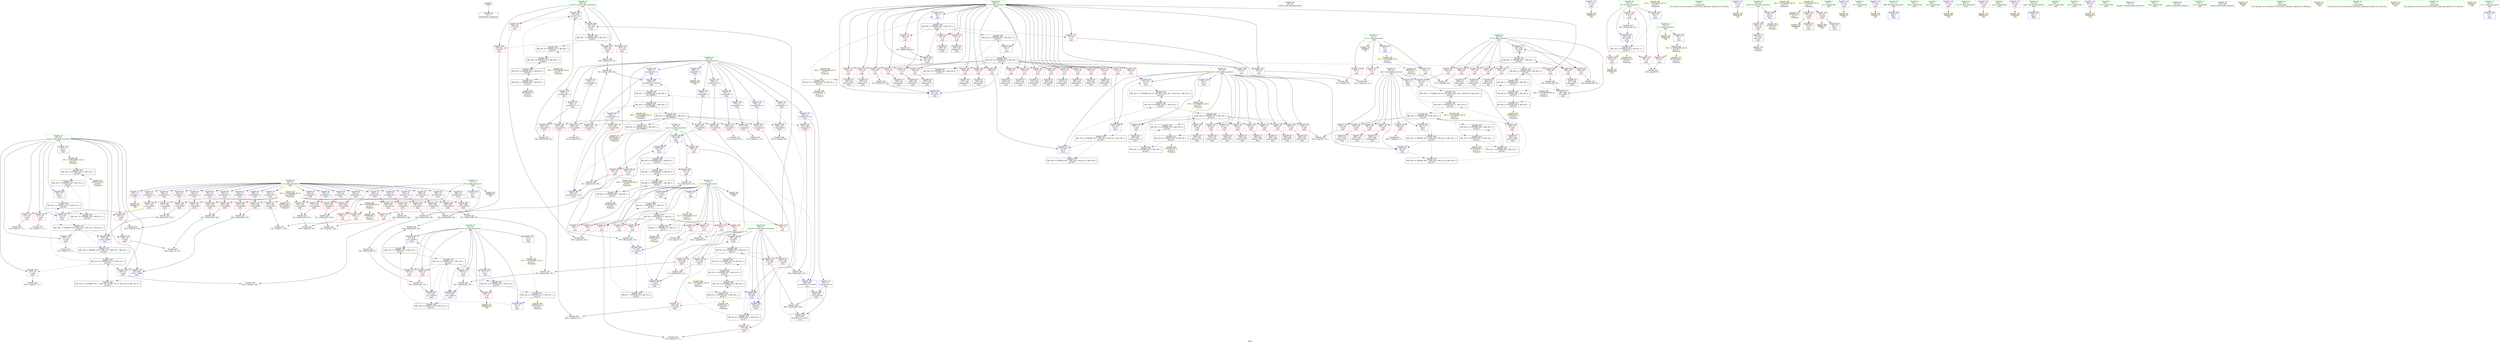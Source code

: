 digraph "SVFG" {
	label="SVFG";

	Node0x5567176ceb60 [shape=record,color=grey,label="{NodeID: 0\nNullPtr}"];
	Node0x5567176ceb60 -> Node0x5567176ce0c0[style=solid];
	Node0x5567177365d0 [shape=record,color=yellow,style=double,label="{NodeID: 443\n14V_1 = ENCHI(MR_14V_0)\npts\{26 \}\nFun[main]}"];
	Node0x5567177365d0 -> Node0x55671772d140[style=dashed];
	Node0x55671770ecf0 [shape=record,color=grey,label="{NodeID: 360\n238 = cmp(237, 117, )\n}"];
	Node0x556717708fc0 [shape=record,color=blue,label="{NodeID: 277\n58\<--269\nl2\<--inc87\nmain\n}"];
	Node0x556717708fc0 -> Node0x556717728640[style=dashed];
	Node0x5567176fcc80 [shape=record,color=red,label="{NodeID: 194\n262\<--56\n\<--l1\nmain\n}"];
	Node0x5567176fcc80 -> Node0x556717708e20[style=solid];
	Node0x5567176fa1f0 [shape=record,color=purple,label="{NodeID: 111\n407\<--17\narrayidx150\<--b\nmain\n}"];
	Node0x5567176fa1f0 -> Node0x5567177076b0[style=solid];
	Node0x5567176fa1f0 -> Node0x556717709e60[style=solid];
	Node0x5567176c8a70 [shape=record,color=green,label="{NodeID: 28\n49\<--50\nmain\<--main_field_insensitive\n}"];
	Node0x556717738890 [shape=record,color=yellow,style=double,label="{NodeID: 471\nRETMU(34V_1)\npts\{160000 \}\nFun[main]}"];
	Node0x556717704510 [shape=record,color=black,label="{NodeID: 388\nMR_4V_7 = PHI(MR_4V_8, MR_4V_6, )\npts\{8 \}\n}"];
	Node0x556717704510 -> Node0x55671772a940[style=dashed];
	Node0x55671770a680 [shape=record,color=yellow,style=double,label="{NodeID: 305\nAPARM(71)\nCS[]}"];
	Node0x5567176fe340 [shape=record,color=red,label="{NodeID: 222\n163\<--162\n\<--arrayidx30\nmain\n}"];
	Node0x5567176fe340 -> Node0x55671770b6f0[style=solid];
	Node0x5567176ffdf0 [shape=record,color=red,label="{NodeID: 139\n394\<--21\n\<--ret\nmain\n}"];
	Node0x5567176ffdf0 -> Node0x55671770be70[style=solid];
	Node0x5567176faa60 [shape=record,color=black,label="{NodeID: 56\n214\<--213\nidxprom56\<--\nmain\n}"];
	Node0x55671772e540 [shape=record,color=black,label="{NodeID: 416\nMR_24V_2 = PHI(MR_24V_10, MR_24V_1, )\npts\{57 \}\n}"];
	Node0x55671772e540 -> Node0x556717708460[style=dashed];
	Node0x55671772e540 -> Node0x556717738430[style=dashed];
	Node0x55671770c470 [shape=record,color=grey,label="{NodeID: 333\n326 = Binary(325, 84, )\n}"];
	Node0x55671770c470 -> Node0x556717709640[style=solid];
	Node0x556717707850 [shape=record,color=blue,label="{NodeID: 250\n7\<--5\nn\<--\nGlob }"];
	Node0x556717707850 -> Node0x556717736170[style=dashed];
	Node0x5567177014b0 [shape=record,color=red,label="{NodeID: 167\n86\<--54\n\<--l0\nmain\n}"];
	Node0x5567177014b0 -> Node0x55671770f2f0[style=solid];
	Node0x5567176fc120 [shape=record,color=purple,label="{NodeID: 84\n181\<--15\narrayidx40\<--a\nmain\n}"];
	Node0x5567176fc120 -> Node0x5567176fe4e0[style=solid];
	Node0x5567176c84d0 [shape=record,color=green,label="{NodeID: 1\n5\<--1\n\<--dummyObj\nCan only get source location for instruction, argument, global var or function.}"];
	Node0x5567177366b0 [shape=record,color=yellow,style=double,label="{NodeID: 444\n16V_1 = ENCHI(MR_16V_0)\npts\{28 \}\nFun[main]}"];
	Node0x5567177366b0 -> Node0x55671772d640[style=dashed];
	Node0x55671770ee70 [shape=record,color=grey,label="{NodeID: 361\n283 = cmp(282, 117, )\n}"];
	Node0x556717709090 [shape=record,color=blue,label="{NodeID: 278\n56\<--274\nl1\<--inc90\nmain\n}"];
	Node0x556717709090 -> Node0x556717729f40[style=dashed];
	Node0x5567176fcd50 [shape=record,color=red,label="{NodeID: 195\n273\<--56\n\<--l1\nmain\n}"];
	Node0x5567176fcd50 -> Node0x55671770b870[style=solid];
	Node0x5567176fa2c0 [shape=record,color=purple,label="{NodeID: 112\n70\<--31\n\<--.str\nmain\n}"];
	Node0x5567176fa2c0 -> Node0x55671770a5b0[style=solid];
	Node0x5567176c8b70 [shape=record,color=green,label="{NodeID: 29\n52\<--53\nretval\<--retval_field_insensitive\nmain\n}"];
	Node0x5567176c8b70 -> Node0x5567177013e0[style=solid];
	Node0x5567176c8b70 -> Node0x5567177081f0[style=solid];
	Node0x556717738970 [shape=record,color=yellow,style=double,label="{NodeID: 472\nRETMU(36V_2)\npts\{180000 \}\nFun[main]}"];
	Node0x556717704600 [shape=record,color=black,label="{NodeID: 389\nMR_12V_9 = PHI(MR_12V_10, MR_12V_8, )\npts\{22 \}\n}"];
	Node0x556717704600 -> Node0x55671772ae40[style=dashed];
	Node0x55671770a750 [shape=record,color=yellow,style=double,label="{NodeID: 306\nAPARM(69)\nCS[]}"];
	Node0x5567176fe410 [shape=record,color=red,label="{NodeID: 223\n171\<--170\n\<--arrayidx34\nmain\n}"];
	Node0x5567176fe410 -> Node0x55671770e570[style=solid];
	Node0x5567176ffec0 [shape=record,color=red,label="{NodeID: 140\n419\<--21\n\<--ret\nmain\n}"];
	Node0x5567176ffec0 -> Node0x55671770aea0[style=solid];
	Node0x5567176fab30 [shape=record,color=black,label="{NodeID: 57\n218\<--217\nidxprom58\<--\nmain\n}"];
	Node0x55671772ea40 [shape=record,color=black,label="{NodeID: 417\nMR_26V_2 = PHI(MR_26V_8, MR_26V_1, )\npts\{59 \}\n}"];
	Node0x55671772ea40 -> Node0x556717721c30[style=dashed];
	Node0x55671772ea40 -> Node0x556717738510[style=dashed];
	Node0x55671770c5f0 [shape=record,color=grey,label="{NodeID: 334\n269 = Binary(268, 84, )\n}"];
	Node0x55671770c5f0 -> Node0x556717708fc0[style=solid];
	Node0x556717707920 [shape=record,color=blue,label="{NodeID: 251\n9\<--5\nm\<--\nGlob }"];
	Node0x556717707920 -> Node0x556717736250[style=dashed];
	Node0x556717701580 [shape=record,color=red,label="{NodeID: 168\n418\<--54\n\<--l0\nmain\n}"];
	Node0x556717701580 -> Node0x55671770add0[style=solid];
	Node0x5567176fc1f0 [shape=record,color=purple,label="{NodeID: 85\n185\<--15\narrayidx42\<--a\nmain\n}"];
	Node0x5567176fc1f0 -> Node0x5567176fe5b0[style=solid];
	Node0x5567176ccc20 [shape=record,color=green,label="{NodeID: 2\n31\<--1\n.str\<--dummyObj\nGlob }"];
	Node0x556717736790 [shape=record,color=yellow,style=double,label="{NodeID: 445\n18V_1 = ENCHI(MR_18V_0)\npts\{30 \}\nFun[main]}"];
	Node0x556717736790 -> Node0x55671772db40[style=dashed];
	Node0x55671770eff0 [shape=record,color=grey,label="{NodeID: 362\n223 = cmp(221, 222, )\n}"];
	Node0x556717709160 [shape=record,color=blue,label="{NodeID: 279\n21\<--117\nret\<--\nmain\n}"];
	Node0x556717709160 -> Node0x556717730840[style=dashed];
	Node0x5567176fce20 [shape=record,color=red,label="{NodeID: 196\n209\<--58\n\<--l2\nmain\n}"];
	Node0x5567176fce20 -> Node0x55671770fd70[style=solid];
	Node0x5567176fa390 [shape=record,color=purple,label="{NodeID: 113\n71\<--33\n\<--.str.1\nmain\n}"];
	Node0x5567176fa390 -> Node0x55671770a680[style=solid];
	Node0x5567176c8c40 [shape=record,color=green,label="{NodeID: 30\n54\<--55\nl0\<--l0_field_insensitive\nmain\n}"];
	Node0x5567176c8c40 -> Node0x5567177014b0[style=solid];
	Node0x5567176c8c40 -> Node0x556717701580[style=solid];
	Node0x5567176c8c40 -> Node0x556717701650[style=solid];
	Node0x5567176c8c40 -> Node0x5567177082c0[style=solid];
	Node0x5567176c8c40 -> Node0x55671770a000[style=solid];
	Node0x5567177046f0 [shape=record,color=black,label="{NodeID: 390\nMR_30V_8 = PHI(MR_30V_3, MR_30V_7, )\npts\{65 \}\n}"];
	Node0x5567177046f0 -> Node0x55671772b840[style=dashed];
	Node0x55671770a820 [shape=record,color=yellow,style=double,label="{NodeID: 307\nAPARM(76)\nCS[]}"];
	Node0x5567176fe4e0 [shape=record,color=red,label="{NodeID: 224\n182\<--181\n\<--arrayidx40\nmain\n}"];
	Node0x5567176fe4e0 -> Node0x55671770daf0[style=solid];
	Node0x5567176fff90 [shape=record,color=red,label="{NodeID: 141\n137\<--25\n\<--value\nmain\n}"];
	Node0x5567176fff90 -> Node0x55671770e3f0[style=solid];
	Node0x5567176fac00 [shape=record,color=black,label="{NodeID: 58\n226\<--225\nidxprom63\<--\nmain\n}"];
	Node0x55671772ef40 [shape=record,color=black,label="{NodeID: 418\nMR_28V_2 = PHI(MR_28V_3, MR_28V_1, )\npts\{63 \}\n}"];
	Node0x55671772ef40 -> Node0x556717703520[style=dashed];
	Node0x55671772ef40 -> Node0x5567177385f0[style=dashed];
	Node0x55671770c770 [shape=record,color=grey,label="{NodeID: 335\n315 = Binary(314, 313, )\n}"];
	Node0x55671770c770 -> Node0x556717709570[style=solid];
	Node0x5567177079f0 [shape=record,color=blue,label="{NodeID: 252\n11\<--5\nB\<--\nGlob }"];
	Node0x5567177079f0 -> Node0x556717736330[style=dashed];
	Node0x556717701650 [shape=record,color=red,label="{NodeID: 169\n425\<--54\n\<--l0\nmain\n}"];
	Node0x556717701650 -> Node0x55671770b570[style=solid];
	Node0x5567176fc2c0 [shape=record,color=purple,label="{NodeID: 86\n192\<--15\narrayidx47\<--a\nmain\n}"];
	Node0x5567176fc2c0 -> Node0x5567176fe680[style=solid];
	Node0x5567176f9230 [shape=record,color=green,label="{NodeID: 3\n33\<--1\n.str.1\<--dummyObj\nGlob }"];
	Node0x556717736870 [shape=record,color=yellow,style=double,label="{NodeID: 446\n20V_1 = ENCHI(MR_20V_0)\npts\{53 \}\nFun[main]}"];
	Node0x556717736870 -> Node0x5567177081f0[style=dashed];
	Node0x55671770f170 [shape=record,color=grey,label="{NodeID: 363\n188 = cmp(178, 187, )\n}"];
	Node0x556717709230 [shape=record,color=blue,label="{NodeID: 280\n62\<--288\ncan\<--\nmain\n}"];
	Node0x556717709230 -> Node0x5567176fd3d0[style=dashed];
	Node0x556717709230 -> Node0x556717709300[style=dashed];
	Node0x556717709230 -> Node0x556717730340[style=dashed];
	Node0x5567176fcef0 [shape=record,color=red,label="{NodeID: 197\n217\<--58\n\<--l2\nmain\n}"];
	Node0x5567176fcef0 -> Node0x5567176fab30[style=solid];
	Node0x5567176fa460 [shape=record,color=purple,label="{NodeID: 114\n76\<--36\n\<--.str.2\nmain\n}"];
	Node0x5567176fa460 -> Node0x55671770a820[style=solid];
	Node0x5567176cd8e0 [shape=record,color=green,label="{NodeID: 31\n56\<--57\nl1\<--l1_field_insensitive\nmain\n}"];
	Node0x5567176cd8e0 -> Node0x556717701720[style=solid];
	Node0x5567176cd8e0 -> Node0x5567177017f0[style=solid];
	Node0x5567176cd8e0 -> Node0x5567177018c0[style=solid];
	Node0x5567176cd8e0 -> Node0x556717701990[style=solid];
	Node0x5567176cd8e0 -> Node0x556717701a60[style=solid];
	Node0x5567176cd8e0 -> Node0x556717701b30[style=solid];
	Node0x5567176cd8e0 -> Node0x556717701c00[style=solid];
	Node0x5567176cd8e0 -> Node0x556717701cd0[style=solid];
	Node0x5567176cd8e0 -> Node0x556717701da0[style=solid];
	Node0x5567176cd8e0 -> Node0x556717701e70[style=solid];
	Node0x5567176cd8e0 -> Node0x556717701f40[style=solid];
	Node0x5567176cd8e0 -> Node0x556717702010[style=solid];
	Node0x5567176cd8e0 -> Node0x5567177020e0[style=solid];
	Node0x5567176cd8e0 -> Node0x5567177021b0[style=solid];
	Node0x5567176cd8e0 -> Node0x556717702280[style=solid];
	Node0x5567176cd8e0 -> Node0x556717702350[style=solid];
	Node0x5567176cd8e0 -> Node0x556717702420[style=solid];
	Node0x5567176cd8e0 -> Node0x5567177024f0[style=solid];
	Node0x5567176cd8e0 -> Node0x5567177025c0[style=solid];
	Node0x5567176cd8e0 -> Node0x556717702690[style=solid];
	Node0x5567176cd8e0 -> Node0x556717702760[style=solid];
	Node0x5567176cd8e0 -> Node0x556717702830[style=solid];
	Node0x5567176cd8e0 -> Node0x5567176fcae0[style=solid];
	Node0x5567176cd8e0 -> Node0x5567176fcbb0[style=solid];
	Node0x5567176cd8e0 -> Node0x5567176fcc80[style=solid];
	Node0x5567176cd8e0 -> Node0x5567176fcd50[style=solid];
	Node0x5567176cd8e0 -> Node0x556717708460[style=solid];
	Node0x5567176cd8e0 -> Node0x556717708530[style=solid];
	Node0x5567176cd8e0 -> Node0x5567177086d0[style=solid];
	Node0x5567176cd8e0 -> Node0x556717709090[style=solid];
	Node0x5567177047e0 [shape=record,color=black,label="{NodeID: 391\nMR_32V_5 = PHI(MR_32V_10, MR_32V_3, )\npts\{67 \}\n}"];
	Node0x5567177047e0 -> Node0x55671772bd40[style=dashed];
	Node0x55671770a8f0 [shape=record,color=yellow,style=double,label="{NodeID: 308\nAPARM(77)\nCS[]}"];
	Node0x5567176fe5b0 [shape=record,color=red,label="{NodeID: 225\n186\<--185\n\<--arrayidx42\nmain\n}"];
	Node0x5567176fe5b0 -> Node0x55671770daf0[style=solid];
	Node0x556717700060 [shape=record,color=red,label="{NodeID: 142\n140\<--25\n\<--value\nmain\n}"];
	Node0x556717700060 -> Node0x55671770e6f0[style=solid];
	Node0x5567176facd0 [shape=record,color=black,label="{NodeID: 59\n232\<--231\nidxprom67\<--\nmain\n}"];
	Node0x55671772f440 [shape=record,color=black,label="{NodeID: 419\nMR_30V_2 = PHI(MR_30V_3, MR_30V_1, )\npts\{65 \}\n}"];
	Node0x55671772f440 -> Node0x556717703610[style=dashed];
	Node0x55671772f440 -> Node0x5567177386d0[style=dashed];
	Node0x55671770c8f0 [shape=record,color=grey,label="{NodeID: 336\n346 = Binary(345, 84, )\n}"];
	Node0x55671770c8f0 -> Node0x55671770d070[style=solid];
	Node0x556717707af0 [shape=record,color=blue,label="{NodeID: 253\n13\<--5\nBB\<--\nGlob }"];
	Node0x556717701720 [shape=record,color=red,label="{NodeID: 170\n95\<--56\n\<--l1\nmain\n}"];
	Node0x556717701720 -> Node0x55671770f5f0[style=solid];
	Node0x5567176fc390 [shape=record,color=purple,label="{NodeID: 87\n196\<--15\narrayidx49\<--a\nmain\n}"];
	Node0x5567176fc390 -> Node0x5567176fe750[style=solid];
	Node0x5567176cc5d0 [shape=record,color=green,label="{NodeID: 4\n35\<--1\nstdin\<--dummyObj\nGlob }"];
	Node0x556717736950 [shape=record,color=yellow,style=double,label="{NodeID: 447\n22V_1 = ENCHI(MR_22V_0)\npts\{55 \}\nFun[main]}"];
	Node0x556717736950 -> Node0x5567177082c0[style=dashed];
	Node0x55671770f2f0 [shape=record,color=grey,label="{NodeID: 364\n88 = cmp(86, 87, )\n}"];
	Node0x556717709300 [shape=record,color=blue,label="{NodeID: 281\n62\<--294\ncan\<--\nmain\n}"];
	Node0x556717709300 -> Node0x556717730340[style=dashed];
	Node0x5567176fcfc0 [shape=record,color=red,label="{NodeID: 198\n231\<--58\n\<--l2\nmain\n}"];
	Node0x5567176fcfc0 -> Node0x5567176facd0[style=solid];
	Node0x5567176fa530 [shape=record,color=purple,label="{NodeID: 115\n77\<--38\n\<--.str.3\nmain\n}"];
	Node0x5567176fa530 -> Node0x55671770a8f0[style=solid];
	Node0x5567176cd9b0 [shape=record,color=green,label="{NodeID: 32\n58\<--59\nl2\<--l2_field_insensitive\nmain\n}"];
	Node0x5567176cd9b0 -> Node0x5567176fce20[style=solid];
	Node0x5567176cd9b0 -> Node0x5567176fcef0[style=solid];
	Node0x5567176cd9b0 -> Node0x5567176fcfc0[style=solid];
	Node0x5567176cd9b0 -> Node0x5567176fd090[style=solid];
	Node0x5567176cd9b0 -> Node0x5567176fd160[style=solid];
	Node0x5567176cd9b0 -> Node0x5567176fd230[style=solid];
	Node0x5567176cd9b0 -> Node0x5567176fd300[style=solid];
	Node0x5567176cd9b0 -> Node0x556717708c80[style=solid];
	Node0x5567176cd9b0 -> Node0x556717708fc0[style=solid];
	Node0x556717726d70 [shape=record,color=black,label="{NodeID: 392\nMR_36V_7 = PHI(MR_36V_9, MR_36V_6, )\npts\{180000 \}\n}"];
	Node0x556717726d70 -> Node0x55671772c240[style=dashed];
	Node0x55671770a9c0 [shape=record,color=yellow,style=double,label="{NodeID: 309\nAPARM(75)\nCS[]}"];
	Node0x5567176fe680 [shape=record,color=red,label="{NodeID: 226\n193\<--192\n\<--arrayidx47\nmain\n}"];
	Node0x5567176fe680 -> Node0x55671770d1f0[style=solid];
	Node0x556717700130 [shape=record,color=red,label="{NodeID: 143\n175\<--25\n\<--value\nmain\n}"];
	Node0x556717700130 -> Node0x55671770e270[style=solid];
	Node0x5567176fada0 [shape=record,color=black,label="{NodeID: 60\n242\<--241\nidxprom73\<--\nmain\n}"];
	Node0x55671772f940 [shape=record,color=black,label="{NodeID: 420\nMR_32V_2 = PHI(MR_32V_3, MR_32V_1, )\npts\{67 \}\n}"];
	Node0x55671772f940 -> Node0x556717703b10[style=dashed];
	Node0x55671772f940 -> Node0x5567177387b0[style=dashed];
	Node0x55671770ca70 [shape=record,color=grey,label="{NodeID: 337\n343 = Binary(342, 341, )\n}"];
	Node0x55671770ca70 -> Node0x5567177097e0[style=solid];
	Node0x556717707bf0 [shape=record,color=blue,label="{NodeID: 254\n19\<--5\nT\<--\nGlob }"];
	Node0x556717707bf0 -> Node0x556717736410[style=dashed];
	Node0x5567177017f0 [shape=record,color=red,label="{NodeID: 171\n99\<--56\n\<--l1\nmain\n}"];
	Node0x5567177017f0 -> Node0x5567176ce360[style=solid];
	Node0x5567176fc460 [shape=record,color=purple,label="{NodeID: 88\n215\<--15\narrayidx57\<--a\nmain\n}"];
	Node0x5567176fc460 -> Node0x5567176fe820[style=solid];
	Node0x5567176cc660 [shape=record,color=green,label="{NodeID: 5\n36\<--1\n.str.2\<--dummyObj\nGlob }"];
	Node0x556717736a30 [shape=record,color=yellow,style=double,label="{NodeID: 448\n24V_1 = ENCHI(MR_24V_0)\npts\{57 \}\nFun[main]}"];
	Node0x556717736a30 -> Node0x55671772e540[style=dashed];
	Node0x55671770f470 [shape=record,color=grey,label="{NodeID: 365\n114 = cmp(113, 5, )\n}"];
	Node0x5567177093d0 [shape=record,color=blue,label="{NodeID: 282\n21\<--304\nret\<--add104\nmain\n}"];
	Node0x5567177093d0 -> Node0x55671772ae40[style=dashed];
	Node0x5567176fd090 [shape=record,color=red,label="{NodeID: 199\n245\<--58\n\<--l2\nmain\n}"];
	Node0x5567176fd090 -> Node0x5567176fae70[style=solid];
	Node0x5567176feb40 [shape=record,color=purple,label="{NodeID: 116\n79\<--41\n\<--.str.4\nmain\n}"];
	Node0x5567176feb40 -> Node0x55671770a0d0[style=solid];
	Node0x5567176cda80 [shape=record,color=green,label="{NodeID: 33\n60\<--61\nl3\<--l3_field_insensitive\nmain\n}"];
	Node0x556717727240 [shape=record,color=black,label="{NodeID: 393\nMR_24V_4 = PHI(MR_24V_5, MR_24V_3, )\npts\{57 \}\n}"];
	Node0x556717727240 -> Node0x556717701720[style=dashed];
	Node0x556717727240 -> Node0x5567177017f0[style=dashed];
	Node0x556717727240 -> Node0x5567177018c0[style=dashed];
	Node0x556717727240 -> Node0x556717701990[style=dashed];
	Node0x556717727240 -> Node0x556717708530[style=dashed];
	Node0x556717727240 -> Node0x556717721730[style=dashed];
	Node0x55671770aa90 [shape=record,color=yellow,style=double,label="{NodeID: 310\nAPARM(105)\nCS[]}"];
	Node0x5567176fe750 [shape=record,color=red,label="{NodeID: 227\n197\<--196\n\<--arrayidx49\nmain\n}"];
	Node0x5567176fe750 -> Node0x55671770d1f0[style=solid];
	Node0x556717700200 [shape=record,color=red,label="{NodeID: 144\n178\<--25\n\<--value\nmain\n}"];
	Node0x556717700200 -> Node0x55671770f170[style=solid];
	Node0x5567176fae70 [shape=record,color=black,label="{NodeID: 61\n246\<--245\nidxprom75\<--\nmain\n}"];
	Node0x55671772fe40 [shape=record,color=black,label="{NodeID: 421\nMR_36V_2 = PHI(MR_36V_3, MR_36V_1, )\npts\{180000 \}\n}"];
	Node0x55671772fe40 -> Node0x556717704010[style=dashed];
	Node0x55671772fe40 -> Node0x556717738970[style=dashed];
	Node0x55671770cbf0 [shape=record,color=grey,label="{NodeID: 338\n341 = Binary(340, 84, )\n}"];
	Node0x55671770cbf0 -> Node0x55671770ca70[style=solid];
	Node0x556717707cf0 [shape=record,color=blue,label="{NodeID: 255\n21\<--5\nret\<--\nGlob }"];
	Node0x556717707cf0 -> Node0x5567177364f0[style=dashed];
	Node0x5567177018c0 [shape=record,color=red,label="{NodeID: 172\n102\<--56\n\<--l1\nmain\n}"];
	Node0x5567177018c0 -> Node0x5567176ce430[style=solid];
	Node0x5567176fc530 [shape=record,color=purple,label="{NodeID: 89\n219\<--15\narrayidx59\<--a\nmain\n}"];
	Node0x5567176fc530 -> Node0x5567176fe8f0[style=solid];
	Node0x5567176ccd20 [shape=record,color=green,label="{NodeID: 6\n38\<--1\n.str.3\<--dummyObj\nGlob }"];
	Node0x556717736b10 [shape=record,color=yellow,style=double,label="{NodeID: 449\n26V_1 = ENCHI(MR_26V_0)\npts\{59 \}\nFun[main]}"];
	Node0x556717736b10 -> Node0x55671772ea40[style=dashed];
	Node0x55671770f5f0 [shape=record,color=grey,label="{NodeID: 366\n97 = cmp(95, 96, )\n}"];
	Node0x5567177094a0 [shape=record,color=blue,label="{NodeID: 283\n309\<--311\narrayidx106\<--sub\nmain\n}"];
	Node0x5567177094a0 -> Node0x55671772c240[style=dashed];
	Node0x5567176fd160 [shape=record,color=red,label="{NodeID: 200\n256\<--58\n\<--l2\nmain\n}"];
	Node0x5567176fd160 -> Node0x5567176fb010[style=solid];
	Node0x5567176fec10 [shape=record,color=purple,label="{NodeID: 117\n90\<--43\n\<--.str.5\nmain\n}"];
	Node0x5567176fec10 -> Node0x55671770a270[style=solid];
	Node0x5567176cdb50 [shape=record,color=green,label="{NodeID: 34\n62\<--63\ncan\<--can_field_insensitive\nmain\n}"];
	Node0x5567176cdb50 -> Node0x5567176fd3d0[style=solid];
	Node0x5567176cdb50 -> Node0x5567176fd4a0[style=solid];
	Node0x5567176cdb50 -> Node0x5567176fd570[style=solid];
	Node0x5567176cdb50 -> Node0x5567176fd640[style=solid];
	Node0x5567176cdb50 -> Node0x556717709230[style=solid];
	Node0x5567176cdb50 -> Node0x556717709300[style=solid];
	Node0x556717727740 [shape=record,color=black,label="{NodeID: 394\nMR_14V_10 = PHI(MR_14V_12, MR_14V_9, )\npts\{26 \}\n}"];
	Node0x556717727740 -> Node0x5567177002d0[style=dashed];
	Node0x556717727740 -> Node0x5567177003a0[style=dashed];
	Node0x556717727740 -> Node0x556717708d50[style=dashed];
	Node0x556717727740 -> Node0x556717729040[style=dashed];
	Node0x556717727740 -> Node0x556717732640[style=dashed];
	Node0x55671770ab60 [shape=record,color=yellow,style=double,label="{NodeID: 311\nAPARM(101)\nCS[]}"];
	Node0x5567176fe820 [shape=record,color=red,label="{NodeID: 228\n216\<--215\n\<--arrayidx57\nmain\n}"];
	Node0x5567176fe820 -> Node0x55671770bb70[style=solid];
	Node0x5567177002d0 [shape=record,color=red,label="{NodeID: 145\n237\<--25\n\<--value\nmain\n}"];
	Node0x5567177002d0 -> Node0x55671770ecf0[style=solid];
	Node0x5567176faf40 [shape=record,color=black,label="{NodeID: 62\n253\<--252\nidxprom80\<--\nmain\n}"];
	Node0x556717730340 [shape=record,color=black,label="{NodeID: 422\nMR_28V_6 = PHI(MR_28V_5, MR_28V_4, )\npts\{63 \}\n}"];
	Node0x556717730340 -> Node0x5567176fd4a0[style=dashed];
	Node0x556717730340 -> Node0x5567176fd570[style=dashed];
	Node0x556717730340 -> Node0x5567176fd640[style=dashed];
	Node0x556717730340 -> Node0x55671772b340[style=dashed];
	Node0x55671770cd70 [shape=record,color=grey,label="{NodeID: 339\n355 = Binary(354, 353, )\n}"];
	Node0x55671770cd70 -> Node0x556717709980[style=solid];
	Node0x556717707df0 [shape=record,color=blue,label="{NodeID: 256\n23\<--5\nflag\<--\nGlob }"];
	Node0x556717701990 [shape=record,color=red,label="{NodeID: 173\n108\<--56\n\<--l1\nmain\n}"];
	Node0x556717701990 -> Node0x55671770c170[style=solid];
	Node0x5567176fc600 [shape=record,color=purple,label="{NodeID: 90\n243\<--15\narrayidx74\<--a\nmain\n}"];
	Node0x5567176fc600 -> Node0x5567177069b0[style=solid];
	Node0x5567176ccdb0 [shape=record,color=green,label="{NodeID: 7\n40\<--1\nstdout\<--dummyObj\nGlob }"];
	Node0x556717736bf0 [shape=record,color=yellow,style=double,label="{NodeID: 450\n28V_1 = ENCHI(MR_28V_0)\npts\{63 \}\nFun[main]}"];
	Node0x556717736bf0 -> Node0x55671772ef40[style=dashed];
	Node0x55671770f770 [shape=record,color=grey,label="{NodeID: 367\n122 = cmp(120, 121, )\n}"];
	Node0x556717709570 [shape=record,color=blue,label="{NodeID: 284\n7\<--315\nn\<--sub107\nmain\n}"];
	Node0x556717709570 -> Node0x55671772a940[style=dashed];
	Node0x5567176fd230 [shape=record,color=red,label="{NodeID: 201\n264\<--58\n\<--l2\nmain\n}"];
	Node0x5567176fd230 -> Node0x556717708ef0[style=solid];
	Node0x5567176fece0 [shape=record,color=purple,label="{NodeID: 118\n105\<--45\n\<--.str.6\nmain\n}"];
	Node0x5567176fece0 -> Node0x55671770aa90[style=solid];
	Node0x5567176cdc20 [shape=record,color=green,label="{NodeID: 35\n64\<--65\ncan110\<--can110_field_insensitive\nmain\n}"];
	Node0x5567176cdc20 -> Node0x5567176fd710[style=solid];
	Node0x5567176cdc20 -> Node0x5567176fd7e0[style=solid];
	Node0x5567176cdc20 -> Node0x5567176fd8b0[style=solid];
	Node0x5567176cdc20 -> Node0x5567176fd980[style=solid];
	Node0x5567176cdc20 -> Node0x556717709640[style=solid];
	Node0x5567176cdc20 -> Node0x556717709710[style=solid];
	Node0x556717727c40 [shape=record,color=black,label="{NodeID: 395\nMR_16V_9 = PHI(MR_16V_11, MR_16V_8, )\npts\{28 \}\n}"];
	Node0x556717727c40 -> Node0x556717708e20[style=dashed];
	Node0x556717727c40 -> Node0x556717729540[style=dashed];
	Node0x556717727c40 -> Node0x556717732b40[style=dashed];
	Node0x55671770ac30 [shape=record,color=yellow,style=double,label="{NodeID: 312\nAPARM(104)\nCS[]}"];
	Node0x5567176fe8f0 [shape=record,color=red,label="{NodeID: 229\n220\<--219\n\<--arrayidx59\nmain\n}"];
	Node0x5567176fe8f0 -> Node0x55671770bb70[style=solid];
	Node0x5567177003a0 [shape=record,color=red,label="{NodeID: 146\n240\<--25\n\<--value\nmain\n}"];
	Node0x5567177003a0 -> Node0x55671770e9f0[style=solid];
	Node0x5567176fb010 [shape=record,color=black,label="{NodeID: 63\n257\<--256\nidxprom82\<--\nmain\n}"];
	Node0x556717730840 [shape=record,color=black,label="{NodeID: 423\nMR_12V_11 = PHI(MR_12V_5, MR_12V_4, )\npts\{22 \}\n}"];
	Node0x556717730840 -> Node0x5567176ffec0[style=dashed];
	Node0x556717730840 -> Node0x55671772cc40[style=dashed];
	Node0x55671770cef0 [shape=record,color=grey,label="{NodeID: 340\n311 = Binary(310, 306, )\n}"];
	Node0x55671770cef0 -> Node0x5567177094a0[style=solid];
	Node0x556717707ef0 [shape=record,color=blue,label="{NodeID: 257\n25\<--5\nvalue\<--\nGlob }"];
	Node0x556717707ef0 -> Node0x5567177365d0[style=dashed];
	Node0x556717701a60 [shape=record,color=red,label="{NodeID: 174\n120\<--56\n\<--l1\nmain\n}"];
	Node0x556717701a60 -> Node0x55671770f770[style=solid];
	Node0x5567176fc6d0 [shape=record,color=purple,label="{NodeID: 91\n247\<--15\narrayidx76\<--a\nmain\n}"];
	Node0x5567176fc6d0 -> Node0x556717706a80[style=solid];
	Node0x5567176cce40 [shape=record,color=green,label="{NodeID: 8\n41\<--1\n.str.4\<--dummyObj\nGlob }"];
	Node0x556717736cd0 [shape=record,color=yellow,style=double,label="{NodeID: 451\n30V_1 = ENCHI(MR_30V_0)\npts\{65 \}\nFun[main]}"];
	Node0x556717736cd0 -> Node0x55671772f440[style=dashed];
	Node0x55671770f8f0 [shape=record,color=grey,label="{NodeID: 368\n229 = cmp(228, 84, )\n}"];
	Node0x556717709640 [shape=record,color=blue,label="{NodeID: 285\n64\<--326\ncan110\<--shr\nmain\n}"];
	Node0x556717709640 -> Node0x5567176fd710[style=dashed];
	Node0x556717709640 -> Node0x556717709710[style=dashed];
	Node0x556717709640 -> Node0x5567177033f0[style=dashed];
	Node0x5567176fd300 [shape=record,color=red,label="{NodeID: 202\n268\<--58\n\<--l2\nmain\n}"];
	Node0x5567176fd300 -> Node0x55671770c5f0[style=solid];
	Node0x5567176fedb0 [shape=record,color=purple,label="{NodeID: 119\n420\<--47\n\<--.str.7\nmain\n}"];
	Node0x5567176fedb0 -> Node0x55671770ad00[style=solid];
	Node0x5567176cdcf0 [shape=record,color=green,label="{NodeID: 36\n66\<--67\ncan126\<--can126_field_insensitive\nmain\n}"];
	Node0x5567176cdcf0 -> Node0x5567176fda50[style=solid];
	Node0x5567176cdcf0 -> Node0x5567176fdb20[style=solid];
	Node0x5567176cdcf0 -> Node0x5567176fdbf0[style=solid];
	Node0x5567176cdcf0 -> Node0x5567176fdcc0[style=solid];
	Node0x5567176cdcf0 -> Node0x5567176fdd90[style=solid];
	Node0x5567176cdcf0 -> Node0x5567176fde60[style=solid];
	Node0x5567176cdcf0 -> Node0x556717709a50[style=solid];
	Node0x5567176cdcf0 -> Node0x556717709b20[style=solid];
	Node0x5567176cdcf0 -> Node0x556717709bf0[style=solid];
	Node0x556717728140 [shape=record,color=black,label="{NodeID: 396\nMR_18V_9 = PHI(MR_18V_11, MR_18V_8, )\npts\{30 \}\n}"];
	Node0x556717728140 -> Node0x556717708ef0[style=dashed];
	Node0x556717728140 -> Node0x556717729a40[style=dashed];
	Node0x556717728140 -> Node0x556717733040[style=dashed];
	Node0x55671770ad00 [shape=record,color=yellow,style=double,label="{NodeID: 313\nAPARM(420)\nCS[]}"];
	Node0x5567176fe9c0 [shape=record,color=red,label="{NodeID: 230\n228\<--227\n\<--arrayidx64\nmain\n}"];
	Node0x5567176fe9c0 -> Node0x55671770f8f0[style=solid];
	Node0x556717700470 [shape=record,color=red,label="{NodeID: 147\n277\<--25\n\<--value\nmain\n}"];
	Node0x556717700470 -> Node0x55671770e870[style=solid];
	Node0x5567176fb0e0 [shape=record,color=black,label="{NodeID: 64\n286\<--285\nidxprom97\<--\nmain\n}"];
	Node0x556717730d40 [shape=record,color=black,label="{NodeID: 424\nMR_14V_13 = PHI(MR_14V_5, MR_14V_3, )\npts\{26 \}\n}"];
	Node0x556717730d40 -> Node0x55671772d140[style=dashed];
	Node0x55671770d070 [shape=record,color=grey,label="{NodeID: 341\n351 = Binary(350, 346, )\n}"];
	Node0x55671770d070 -> Node0x5567177098b0[style=solid];
	Node0x556717707ff0 [shape=record,color=blue,label="{NodeID: 258\n27\<--5\nidx1\<--\nGlob }"];
	Node0x556717707ff0 -> Node0x5567177366b0[style=dashed];
	Node0x556717701b30 [shape=record,color=red,label="{NodeID: 175\n124\<--56\n\<--l1\nmain\n}"];
	Node0x556717701b30 -> Node0x5567176ce500[style=solid];
	Node0x5567176fc7a0 [shape=record,color=purple,label="{NodeID: 92\n254\<--15\narrayidx81\<--a\nmain\n}"];
	Node0x5567176fc7a0 -> Node0x556717706b50[style=solid];
	Node0x5567176c7750 [shape=record,color=green,label="{NodeID: 9\n43\<--1\n.str.5\<--dummyObj\nGlob }"];
	Node0x556717736db0 [shape=record,color=yellow,style=double,label="{NodeID: 452\n32V_1 = ENCHI(MR_32V_0)\npts\{67 \}\nFun[main]}"];
	Node0x556717736db0 -> Node0x55671772f940[style=dashed];
	Node0x55671770fa70 [shape=record,color=grey,label="{NodeID: 369\n330 = cmp(328, 329, )\n}"];
	Node0x556717709710 [shape=record,color=blue,label="{NodeID: 286\n64\<--332\ncan110\<--\nmain\n}"];
	Node0x556717709710 -> Node0x5567177033f0[style=dashed];
	Node0x5567176fd3d0 [shape=record,color=red,label="{NodeID: 203\n290\<--62\n\<--can\nmain\n}"];
	Node0x5567176fd3d0 -> Node0x55671770df70[style=solid];
	Node0x5567176fee80 [shape=record,color=red,label="{NodeID: 120\n113\<--7\n\<--n\nmain\n}"];
	Node0x5567176fee80 -> Node0x55671770f470[style=solid];
	Node0x5567176cddc0 [shape=record,color=green,label="{NodeID: 37\n73\<--74\nfreopen\<--freopen_field_insensitive\n}"];
	Node0x556717728640 [shape=record,color=black,label="{NodeID: 397\nMR_26V_6 = PHI(MR_26V_7, MR_26V_5, )\npts\{59 \}\n}"];
	Node0x556717728640 -> Node0x5567176fce20[style=dashed];
	Node0x556717728640 -> Node0x5567176fcef0[style=dashed];
	Node0x556717728640 -> Node0x5567176fcfc0[style=dashed];
	Node0x556717728640 -> Node0x5567176fd090[style=dashed];
	Node0x556717728640 -> Node0x5567176fd160[style=dashed];
	Node0x556717728640 -> Node0x5567176fd230[style=dashed];
	Node0x556717728640 -> Node0x5567176fd300[style=dashed];
	Node0x556717728640 -> Node0x556717708fc0[style=dashed];
	Node0x556717728640 -> Node0x55671772a440[style=dashed];
	Node0x55671770add0 [shape=record,color=yellow,style=double,label="{NodeID: 314\nAPARM(418)\nCS[]}"];
	Node0x556717706920 [shape=record,color=red,label="{NodeID: 231\n234\<--233\n\<--arrayidx68\nmain\n}"];
	Node0x556717706920 -> Node0x55671770eb70[style=solid];
	Node0x556717700540 [shape=record,color=red,label="{NodeID: 148\n285\<--27\n\<--idx1\nmain\n}"];
	Node0x556717700540 -> Node0x5567176fb0e0[style=solid];
	Node0x5567176fb1b0 [shape=record,color=black,label="{NodeID: 65\n298\<--297\nidxprom102\<--\nmain\n}"];
	Node0x556717731240 [shape=record,color=black,label="{NodeID: 425\nMR_16V_12 = PHI(MR_16V_4, MR_16V_3, )\npts\{28 \}\n}"];
	Node0x556717731240 -> Node0x55671772d640[style=dashed];
	Node0x55671770d1f0 [shape=record,color=grey,label="{NodeID: 342\n198 = Binary(193, 197, )\n}"];
	Node0x55671770d1f0 -> Node0x556717708a10[style=solid];
	Node0x5567177080f0 [shape=record,color=blue,label="{NodeID: 259\n29\<--5\nidx2\<--\nGlob }"];
	Node0x5567177080f0 -> Node0x556717736790[style=dashed];
	Node0x556717701c00 [shape=record,color=red,label="{NodeID: 176\n131\<--56\n\<--l1\nmain\n}"];
	Node0x556717701c00 -> Node0x5567176ce5d0[style=solid];
	Node0x5567176fc870 [shape=record,color=purple,label="{NodeID: 93\n258\<--15\narrayidx83\<--a\nmain\n}"];
	Node0x5567176fc870 -> Node0x556717706c20[style=solid];
	Node0x5567176c77e0 [shape=record,color=green,label="{NodeID: 10\n45\<--1\n.str.6\<--dummyObj\nGlob }"];
	Node0x556717736e90 [shape=record,color=yellow,style=double,label="{NodeID: 453\n34V_1 = ENCHI(MR_34V_0)\npts\{160000 \}\nFun[main]}"];
	Node0x556717736e90 -> Node0x5567176fdf30[style=dashed];
	Node0x556717736e90 -> Node0x5567176fe0d0[style=dashed];
	Node0x556717736e90 -> Node0x5567176fe1a0[style=dashed];
	Node0x556717736e90 -> Node0x5567176fe270[style=dashed];
	Node0x556717736e90 -> Node0x5567176fe340[style=dashed];
	Node0x556717736e90 -> Node0x5567176fe4e0[style=dashed];
	Node0x556717736e90 -> Node0x5567176fe5b0[style=dashed];
	Node0x556717736e90 -> Node0x5567176fe680[style=dashed];
	Node0x556717736e90 -> Node0x5567176fe750[style=dashed];
	Node0x556717736e90 -> Node0x5567176fe820[style=dashed];
	Node0x556717736e90 -> Node0x5567176fe8f0[style=dashed];
	Node0x556717736e90 -> Node0x5567177069b0[style=dashed];
	Node0x556717736e90 -> Node0x556717706a80[style=dashed];
	Node0x556717736e90 -> Node0x556717706b50[style=dashed];
	Node0x556717736e90 -> Node0x556717706c20[style=dashed];
	Node0x556717736e90 -> Node0x556717706dc0[style=dashed];
	Node0x556717736e90 -> Node0x556717707030[style=dashed];
	Node0x556717736e90 -> Node0x556717707440[style=dashed];
	Node0x556717736e90 -> Node0x556717707510[style=dashed];
	Node0x556717736e90 -> Node0x556717738890[style=dashed];
	Node0x55671770fbf0 [shape=record,color=grey,label="{NodeID: 370\n320 = cmp(318, 319, )\n}"];
	Node0x5567177097e0 [shape=record,color=blue,label="{NodeID: 287\n21\<--343\nret\<--add119\nmain\n}"];
	Node0x5567177097e0 -> Node0x556717704600[style=dashed];
	Node0x5567176fd4a0 [shape=record,color=red,label="{NodeID: 204\n301\<--62\n\<--can\nmain\n}"];
	Node0x5567176fd4a0 -> Node0x55671770d670[style=solid];
	Node0x5567176fef50 [shape=record,color=red,label="{NodeID: 121\n291\<--7\n\<--n\nmain\n}"];
	Node0x5567176fef50 -> Node0x55671770df70[style=solid];
	Node0x5567176cdec0 [shape=record,color=green,label="{NodeID: 38\n81\<--82\nscanf\<--scanf_field_insensitive\n}"];
	Node0x556717728b40 [shape=record,color=black,label="{NodeID: 398\nMR_32V_10 = PHI(MR_32V_9, MR_32V_8, )\npts\{67 \}\n}"];
	Node0x556717728b40 -> Node0x5567176fdbf0[style=dashed];
	Node0x556717728b40 -> Node0x5567176fdcc0[style=dashed];
	Node0x556717728b40 -> Node0x5567176fdd90[style=dashed];
	Node0x556717728b40 -> Node0x5567176fde60[style=dashed];
	Node0x556717728b40 -> Node0x5567177047e0[style=dashed];
	Node0x55671770aea0 [shape=record,color=yellow,style=double,label="{NodeID: 315\nAPARM(419)\nCS[]}"];
	Node0x5567177069b0 [shape=record,color=red,label="{NodeID: 232\n244\<--243\n\<--arrayidx74\nmain\n}"];
	Node0x5567177069b0 -> Node0x55671770b9f0[style=solid];
	Node0x556717700610 [shape=record,color=red,label="{NodeID: 149\n297\<--27\n\<--idx1\nmain\n}"];
	Node0x556717700610 -> Node0x5567176fb1b0[style=solid];
	Node0x5567176fb280 [shape=record,color=black,label="{NodeID: 66\n308\<--307\nidxprom105\<--\nmain\n}"];
	Node0x556717731740 [shape=record,color=black,label="{NodeID: 426\nMR_18V_12 = PHI(MR_18V_4, MR_18V_3, )\npts\{30 \}\n}"];
	Node0x556717731740 -> Node0x55671772db40[style=dashed];
	Node0x55671770d370 [shape=record,color=grey,label="{NodeID: 343\n402 = Binary(401, 397, )\n}"];
	Node0x55671770d370 -> Node0x556717709d90[style=solid];
	Node0x5567177081f0 [shape=record,color=blue,label="{NodeID: 260\n52\<--5\nretval\<--\nmain\n}"];
	Node0x5567177081f0 -> Node0x5567177013e0[style=dashed];
	Node0x5567177081f0 -> Node0x556717738270[style=dashed];
	Node0x556717701cd0 [shape=record,color=red,label="{NodeID: 177\n141\<--56\n\<--l1\nmain\n}"];
	Node0x556717701cd0 -> Node0x5567176f9530[style=solid];
	Node0x5567176fc940 [shape=record,color=purple,label="{NodeID: 94\n299\<--15\narrayidx103\<--a\nmain\n}"];
	Node0x5567176fc940 -> Node0x556717706dc0[style=solid];
	Node0x5567176c7870 [shape=record,color=green,label="{NodeID: 11\n47\<--1\n.str.7\<--dummyObj\nGlob }"];
	Node0x556717736f70 [shape=record,color=yellow,style=double,label="{NodeID: 454\n36V_1 = ENCHI(MR_36V_0)\npts\{180000 \}\nFun[main]}"];
	Node0x556717736f70 -> Node0x55671772fe40[style=dashed];
	Node0x55671770fd70 [shape=record,color=grey,label="{NodeID: 371\n211 = cmp(209, 210, )\n}"];
	Node0x5567177098b0 [shape=record,color=blue,label="{NodeID: 288\n349\<--351\narrayidx122\<--sub123\nmain\n}"];
	Node0x5567177098b0 -> Node0x556717726d70[style=dashed];
	Node0x5567176fd570 [shape=record,color=red,label="{NodeID: 205\n306\<--62\n\<--can\nmain\n}"];
	Node0x5567176fd570 -> Node0x55671770cef0[style=solid];
	Node0x5567176ff020 [shape=record,color=red,label="{NodeID: 122\n294\<--7\n\<--n\nmain\n}"];
	Node0x5567176ff020 -> Node0x556717709300[style=solid];
	Node0x5567176cdfc0 [shape=record,color=green,label="{NodeID: 39\n422\<--423\nprintf\<--printf_field_insensitive\n}"];
	Node0x556717729040 [shape=record,color=black,label="{NodeID: 399\nMR_14V_5 = PHI(MR_14V_10, MR_14V_4, )\npts\{26 \}\n}"];
	Node0x556717729040 -> Node0x5567176fff90[style=dashed];
	Node0x556717729040 -> Node0x556717700060[style=dashed];
	Node0x556717729040 -> Node0x556717700470[style=dashed];
	Node0x556717729040 -> Node0x5567177087a0[style=dashed];
	Node0x556717729040 -> Node0x556717720830[style=dashed];
	Node0x556717729040 -> Node0x556717730d40[style=dashed];
	Node0x556717729040 -> Node0x556717702d10[style=dashed];
	Node0x55671770af70 [shape=record,color=yellow,style=double,label="{NodeID: 316\nARet(80)\nCS[]}"];
	Node0x556717706a80 [shape=record,color=red,label="{NodeID: 233\n248\<--247\n\<--arrayidx76\nmain\n}"];
	Node0x556717706a80 -> Node0x55671770b9f0[style=solid];
	Node0x5567177006e0 [shape=record,color=red,label="{NodeID: 150\n307\<--27\n\<--idx1\nmain\n}"];
	Node0x5567177006e0 -> Node0x5567176fb280[style=solid];
	Node0x5567176fb350 [shape=record,color=black,label="{NodeID: 67\n323\<--322\nidxprom111\<--\nmain\n}"];
	Node0x556717731c40 [shape=record,color=black,label="{NodeID: 427\nMR_24V_10 = PHI(MR_24V_8, MR_24V_6, )\npts\{57 \}\n}"];
	Node0x556717731c40 -> Node0x55671772e540[style=dashed];
	Node0x55671770d4f0 [shape=record,color=grey,label="{NodeID: 344\n304 = Binary(303, 302, )\n}"];
	Node0x55671770d4f0 -> Node0x5567177093d0[style=solid];
	Node0x5567177082c0 [shape=record,color=blue,label="{NodeID: 261\n54\<--84\nl0\<--\nmain\n}"];
	Node0x5567177082c0 -> Node0x55671772e040[style=dashed];
	Node0x556717701da0 [shape=record,color=red,label="{NodeID: 178\n147\<--56\n\<--l1\nmain\n}"];
	Node0x556717701da0 -> Node0x5567176fa5e0[style=solid];
	Node0x5567176fca10 [shape=record,color=purple,label="{NodeID: 95\n337\<--15\narrayidx117\<--a\nmain\n}"];
	Node0x5567176fca10 -> Node0x556717707030[style=solid];
	Node0x5567176c7940 [shape=record,color=green,label="{NodeID: 12\n84\<--1\n\<--dummyObj\nCan only get source location for instruction, argument, global var or function.}"];
	Node0x556717737050 [shape=record,color=yellow,style=double,label="{NodeID: 455\nRETMU(2V_1)\npts\{1 \}\nFun[main]}"];
	Node0x55671770fef0 [shape=record,color=grey,label="{NodeID: 372\n135 = cmp(134, 84, )\n}"];
	Node0x556717709980 [shape=record,color=blue,label="{NodeID: 289\n7\<--355\nn\<--sub124\nmain\n}"];
	Node0x556717709980 -> Node0x556717704510[style=dashed];
	Node0x5567176fd640 [shape=record,color=red,label="{NodeID: 206\n313\<--62\n\<--can\nmain\n}"];
	Node0x5567176fd640 -> Node0x55671770c770[style=solid];
	Node0x5567176ff0f0 [shape=record,color=red,label="{NodeID: 123\n314\<--7\n\<--n\nmain\n}"];
	Node0x5567176ff0f0 -> Node0x55671770c770[style=solid];
	Node0x5567176ce0c0 [shape=record,color=black,label="{NodeID: 40\n2\<--3\ndummyVal\<--dummyVal\n}"];
	Node0x556717729540 [shape=record,color=black,label="{NodeID: 400\nMR_16V_4 = PHI(MR_16V_9, MR_16V_3, )\npts\{28 \}\n}"];
	Node0x556717729540 -> Node0x556717700540[style=dashed];
	Node0x556717729540 -> Node0x556717700610[style=dashed];
	Node0x556717729540 -> Node0x5567177006e0[style=dashed];
	Node0x556717729540 -> Node0x5567177007b0[style=dashed];
	Node0x556717729540 -> Node0x556717700880[style=dashed];
	Node0x556717729540 -> Node0x556717700950[style=dashed];
	Node0x556717729540 -> Node0x556717700a20[style=dashed];
	Node0x556717729540 -> Node0x556717700af0[style=dashed];
	Node0x556717729540 -> Node0x556717700bc0[style=dashed];
	Node0x556717729540 -> Node0x556717700c90[style=dashed];
	Node0x556717729540 -> Node0x556717708870[style=dashed];
	Node0x556717729540 -> Node0x556717720d30[style=dashed];
	Node0x556717729540 -> Node0x556717731240[style=dashed];
	Node0x556717729540 -> Node0x556717703210[style=dashed];
	Node0x55671770b000 [shape=record,color=yellow,style=double,label="{NodeID: 317\nARet(91)\nCS[]}"];
	Node0x556717706b50 [shape=record,color=red,label="{NodeID: 234\n255\<--254\n\<--arrayidx81\nmain\n}"];
	Node0x556717706b50 -> Node0x55671770b270[style=solid];
	Node0x5567177007b0 [shape=record,color=red,label="{NodeID: 151\n318\<--27\n\<--idx1\nmain\n}"];
	Node0x5567177007b0 -> Node0x55671770fbf0[style=solid];
	Node0x5567176fb420 [shape=record,color=black,label="{NodeID: 68\n336\<--335\nidxprom116\<--\nmain\n}"];
	Node0x556717732140 [shape=record,color=black,label="{NodeID: 428\nMR_26V_8 = PHI(MR_26V_4, MR_26V_3, )\npts\{59 \}\n}"];
	Node0x556717732140 -> Node0x55671772ea40[style=dashed];
	Node0x55671770d670 [shape=record,color=grey,label="{NodeID: 345\n302 = Binary(300, 301, )\n}"];
	Node0x55671770d670 -> Node0x55671770d4f0[style=solid];
	Node0x556717708390 [shape=record,color=blue,label="{NodeID: 262\n21\<--5\nret\<--\nmain\n}"];
	Node0x556717708390 -> Node0x556717720330[style=dashed];
	Node0x556717701e70 [shape=record,color=red,label="{NodeID: 179\n152\<--56\n\<--l1\nmain\n}"];
	Node0x556717701e70 -> Node0x556717708870[style=solid];
	Node0x5567176f95c0 [shape=record,color=purple,label="{NodeID: 96\n385\<--15\narrayidx140\<--a\nmain\n}"];
	Node0x5567176f95c0 -> Node0x556717707440[style=solid];
	Node0x5567176ccf90 [shape=record,color=green,label="{NodeID: 13\n117\<--1\n\<--dummyObj\nCan only get source location for instruction, argument, global var or function.}"];
	Node0x556717737b70 [shape=record,color=yellow,style=double,label="{NodeID: 456\nRETMU(4V_2)\npts\{8 \}\nFun[main]}"];
	Node0x556717710070 [shape=record,color=grey,label="{NodeID: 373\n129 = cmp(127, 128, )\n}"];
	Node0x556717709a50 [shape=record,color=blue,label="{NodeID: 290\n66\<--361\ncan126\<--\nmain\n}"];
	Node0x556717709a50 -> Node0x5567176fda50[style=dashed];
	Node0x556717709a50 -> Node0x556717709b20[style=dashed];
	Node0x556717709a50 -> Node0x556717735180[style=dashed];
	Node0x5567176fd710 [shape=record,color=red,label="{NodeID: 207\n328\<--64\n\<--can110\nmain\n}"];
	Node0x5567176fd710 -> Node0x55671770fa70[style=solid];
	Node0x5567176ff1c0 [shape=record,color=red,label="{NodeID: 124\n329\<--7\n\<--n\nmain\n}"];
	Node0x5567176ff1c0 -> Node0x55671770fa70[style=solid];
	Node0x5567176ce1c0 [shape=record,color=black,label="{NodeID: 41\n72\<--69\ncall\<--\nmain\n}"];
	Node0x556717729a40 [shape=record,color=black,label="{NodeID: 401\nMR_18V_4 = PHI(MR_18V_9, MR_18V_3, )\npts\{30 \}\n}"];
	Node0x556717729a40 -> Node0x556717700d60[style=dashed];
	Node0x556717729a40 -> Node0x556717700e30[style=dashed];
	Node0x556717729a40 -> Node0x556717700f00[style=dashed];
	Node0x556717729a40 -> Node0x556717700fd0[style=dashed];
	Node0x556717729a40 -> Node0x5567177010a0[style=dashed];
	Node0x556717729a40 -> Node0x556717701170[style=dashed];
	Node0x556717729a40 -> Node0x556717708940[style=dashed];
	Node0x556717729a40 -> Node0x556717721230[style=dashed];
	Node0x556717729a40 -> Node0x556717731740[style=dashed];
	Node0x556717729a40 -> Node0x556717703300[style=dashed];
	Node0x55671770b090 [shape=record,color=yellow,style=double,label="{NodeID: 318\nARet(106)\nCS[]}"];
	Node0x556717706c20 [shape=record,color=red,label="{NodeID: 235\n259\<--258\n\<--arrayidx83\nmain\n}"];
	Node0x556717706c20 -> Node0x55671770b270[style=solid];
	Node0x556717700880 [shape=record,color=red,label="{NodeID: 152\n322\<--27\n\<--idx1\nmain\n}"];
	Node0x556717700880 -> Node0x5567176fb350[style=solid];
	Node0x5567176fb4f0 [shape=record,color=black,label="{NodeID: 69\n348\<--347\nidxprom121\<--\nmain\n}"];
	Node0x556717732640 [shape=record,color=black,label="{NodeID: 429\nMR_14V_12 = PHI(MR_14V_11, MR_14V_10, MR_14V_10, MR_14V_10, MR_14V_10, )\npts\{26 \}\n}"];
	Node0x556717732640 -> Node0x556717727740[style=dashed];
	Node0x55671770d7f0 [shape=record,color=grey,label="{NodeID: 346\n206 = Binary(205, 84, )\n}"];
	Node0x55671770d7f0 -> Node0x556717708c80[style=solid];
	Node0x556717708460 [shape=record,color=blue,label="{NodeID: 263\n56\<--5\nl1\<--\nmain\n}"];
	Node0x556717708460 -> Node0x556717727240[style=dashed];
	Node0x556717701f40 [shape=record,color=red,label="{NodeID: 180\n156\<--56\n\<--l1\nmain\n}"];
	Node0x556717701f40 -> Node0x5567176fa670[style=solid];
	Node0x5567176f9690 [shape=record,color=purple,label="{NodeID: 97\n389\<--15\narrayidx142\<--a\nmain\n}"];
	Node0x5567176f9690 -> Node0x556717707510[style=solid];
	Node0x5567176cd090 [shape=record,color=green,label="{NodeID: 14\n173\<--1\n\<--dummyObj\nCan only get source location for instruction, argument, global var or function.}"];
	Node0x556717737c50 [shape=record,color=yellow,style=double,label="{NodeID: 457\nRETMU(6V_1)\npts\{10 \}\nFun[main]}"];
	Node0x5567176d8560 [shape=record,color=black,label="{NodeID: 374\nMR_14V_9 = PHI(MR_14V_8, MR_14V_7, MR_14V_7, MR_14V_7, )\npts\{26 \}\n}"];
	Node0x5567176d8560 -> Node0x556717727740[style=dashed];
	Node0x556717709b20 [shape=record,color=blue,label="{NodeID: 291\n66\<--373\ncan126\<--\nmain\n}"];
	Node0x556717709b20 -> Node0x556717735180[style=dashed];
	Node0x5567176fd7e0 [shape=record,color=red,label="{NodeID: 208\n339\<--64\n\<--can110\nmain\n}"];
	Node0x5567176fd7e0 -> Node0x55671770d970[style=solid];
	Node0x5567176ff290 [shape=record,color=red,label="{NodeID: 125\n332\<--7\n\<--n\nmain\n}"];
	Node0x5567176ff290 -> Node0x556717709710[style=solid];
	Node0x5567176ce290 [shape=record,color=black,label="{NodeID: 42\n78\<--75\ncall1\<--\nmain\n}"];
	Node0x556717729f40 [shape=record,color=black,label="{NodeID: 402\nMR_24V_8 = PHI(MR_24V_9, MR_24V_7, )\npts\{57 \}\n}"];
	Node0x556717729f40 -> Node0x556717701a60[style=dashed];
	Node0x556717729f40 -> Node0x556717701b30[style=dashed];
	Node0x556717729f40 -> Node0x556717701c00[style=dashed];
	Node0x556717729f40 -> Node0x556717701cd0[style=dashed];
	Node0x556717729f40 -> Node0x556717701da0[style=dashed];
	Node0x556717729f40 -> Node0x556717701e70[style=dashed];
	Node0x556717729f40 -> Node0x556717701f40[style=dashed];
	Node0x556717729f40 -> Node0x556717702010[style=dashed];
	Node0x556717729f40 -> Node0x5567177020e0[style=dashed];
	Node0x556717729f40 -> Node0x5567177021b0[style=dashed];
	Node0x556717729f40 -> Node0x556717702280[style=dashed];
	Node0x556717729f40 -> Node0x556717702350[style=dashed];
	Node0x556717729f40 -> Node0x556717702420[style=dashed];
	Node0x556717729f40 -> Node0x5567177024f0[style=dashed];
	Node0x556717729f40 -> Node0x5567177025c0[style=dashed];
	Node0x556717729f40 -> Node0x556717702690[style=dashed];
	Node0x556717729f40 -> Node0x556717702760[style=dashed];
	Node0x556717729f40 -> Node0x556717702830[style=dashed];
	Node0x556717729f40 -> Node0x5567176fcae0[style=dashed];
	Node0x556717729f40 -> Node0x5567176fcbb0[style=dashed];
	Node0x556717729f40 -> Node0x5567176fcc80[style=dashed];
	Node0x556717729f40 -> Node0x5567176fcd50[style=dashed];
	Node0x556717729f40 -> Node0x556717709090[style=dashed];
	Node0x556717729f40 -> Node0x556717721730[style=dashed];
	Node0x556717729f40 -> Node0x556717731c40[style=dashed];
	Node0x55671770b120 [shape=record,color=yellow,style=double,label="{NodeID: 319\nARet(421)\nCS[]}"];
	Node0x556717706cf0 [shape=record,color=red,label="{NodeID: 236\n288\<--287\n\<--arrayidx98\nmain\n}"];
	Node0x556717706cf0 -> Node0x556717709230[style=solid];
	Node0x556717700950 [shape=record,color=red,label="{NodeID: 153\n335\<--27\n\<--idx1\nmain\n}"];
	Node0x556717700950 -> Node0x5567176fb420[style=solid];
	Node0x5567176fb5c0 [shape=record,color=black,label="{NodeID: 70\n359\<--358\nidxprom127\<--\nmain\n}"];
	Node0x556717732b40 [shape=record,color=black,label="{NodeID: 430\nMR_16V_11 = PHI(MR_16V_10, MR_16V_9, MR_16V_9, MR_16V_9, MR_16V_9, )\npts\{28 \}\n}"];
	Node0x556717732b40 -> Node0x556717727c40[style=dashed];
	Node0x55671770d970 [shape=record,color=grey,label="{NodeID: 347\n340 = Binary(338, 339, )\n}"];
	Node0x55671770d970 -> Node0x55671770cbf0[style=solid];
	Node0x556717708530 [shape=record,color=blue,label="{NodeID: 264\n56\<--109\nl1\<--inc\nmain\n}"];
	Node0x556717708530 -> Node0x556717727240[style=dashed];
	Node0x556717702010 [shape=record,color=red,label="{NodeID: 181\n160\<--56\n\<--l1\nmain\n}"];
	Node0x556717702010 -> Node0x5567176fa700[style=solid];
	Node0x5567176f9760 [shape=record,color=purple,label="{NodeID: 98\n104\<--17\narrayidx8\<--b\nmain\n}"];
	Node0x5567176f9760 -> Node0x55671770ac30[style=solid];
	Node0x5567176cd190 [shape=record,color=green,label="{NodeID: 15\n4\<--6\ncc\<--cc_field_insensitive\nGlob }"];
	Node0x5567176cd190 -> Node0x556717707780[style=solid];
	Node0x556717737d30 [shape=record,color=yellow,style=double,label="{NodeID: 458\nRETMU(8V_1)\npts\{12 \}\nFun[main]}"];
	Node0x5567176d8a60 [shape=record,color=black,label="{NodeID: 375\nMR_16V_8 = PHI(MR_16V_7, MR_16V_6, MR_16V_6, MR_16V_6, )\npts\{28 \}\n}"];
	Node0x5567176d8a60 -> Node0x556717727c40[style=dashed];
	Node0x556717709bf0 [shape=record,color=blue,label="{NodeID: 292\n66\<--380\ncan126\<--\nmain\n}"];
	Node0x556717709bf0 -> Node0x556717728b40[style=dashed];
	Node0x5567176fd8b0 [shape=record,color=red,label="{NodeID: 209\n345\<--64\n\<--can110\nmain\n}"];
	Node0x5567176fd8b0 -> Node0x55671770c8f0[style=solid];
	Node0x5567176ff360 [shape=record,color=red,label="{NodeID: 126\n354\<--7\n\<--n\nmain\n}"];
	Node0x5567176ff360 -> Node0x55671770cd70[style=solid];
	Node0x5567176ce360 [shape=record,color=black,label="{NodeID: 43\n100\<--99\nidxprom\<--\nmain\n}"];
	Node0x55671772a440 [shape=record,color=black,label="{NodeID: 403\nMR_26V_4 = PHI(MR_26V_6, MR_26V_3, )\npts\{59 \}\n}"];
	Node0x55671772a440 -> Node0x556717708c80[style=dashed];
	Node0x55671772a440 -> Node0x556717721c30[style=dashed];
	Node0x55671772a440 -> Node0x556717732140[style=dashed];
	Node0x55671770b1b0 [shape=record,color=yellow,style=double,label="{NodeID: 320\nFRet(51)\nFun[main]}"];
	Node0x556717706dc0 [shape=record,color=red,label="{NodeID: 237\n300\<--299\n\<--arrayidx103\nmain\n}"];
	Node0x556717706dc0 -> Node0x55671770d670[style=solid];
	Node0x556717700a20 [shape=record,color=red,label="{NodeID: 154\n347\<--27\n\<--idx1\nmain\n}"];
	Node0x556717700a20 -> Node0x5567176fb4f0[style=solid];
	Node0x5567176fb690 [shape=record,color=black,label="{NodeID: 71\n365\<--364\nidxprom129\<--\nmain\n}"];
	Node0x556717733040 [shape=record,color=black,label="{NodeID: 431\nMR_18V_11 = PHI(MR_18V_10, MR_18V_9, MR_18V_9, MR_18V_9, MR_18V_9, )\npts\{30 \}\n}"];
	Node0x556717733040 -> Node0x556717728140[style=dashed];
	Node0x55671770daf0 [shape=record,color=grey,label="{NodeID: 348\n187 = Binary(182, 186, )\n}"];
	Node0x55671770daf0 -> Node0x55671770f170[style=solid];
	Node0x556717708600 [shape=record,color=blue,label="{NodeID: 265\n25\<--117\nvalue\<--\nmain\n}"];
	Node0x556717708600 -> Node0x556717729040[style=dashed];
	Node0x5567177020e0 [shape=record,color=red,label="{NodeID: 182\n168\<--56\n\<--l1\nmain\n}"];
	Node0x5567177020e0 -> Node0x5567176fa790[style=solid];
	Node0x5567176f9830 [shape=record,color=purple,label="{NodeID: 99\n133\<--17\narrayidx18\<--b\nmain\n}"];
	Node0x5567176f9830 -> Node0x5567176fe000[style=solid];
	Node0x5567176cd290 [shape=record,color=green,label="{NodeID: 16\n7\<--8\nn\<--n_field_insensitive\nGlob }"];
	Node0x5567176cd290 -> Node0x5567176fee80[style=solid];
	Node0x5567176cd290 -> Node0x5567176fef50[style=solid];
	Node0x5567176cd290 -> Node0x5567176ff020[style=solid];
	Node0x5567176cd290 -> Node0x5567176ff0f0[style=solid];
	Node0x5567176cd290 -> Node0x5567176ff1c0[style=solid];
	Node0x5567176cd290 -> Node0x5567176ff290[style=solid];
	Node0x5567176cd290 -> Node0x5567176ff360[style=solid];
	Node0x5567176cd290 -> Node0x5567176ff430[style=solid];
	Node0x5567176cd290 -> Node0x5567176ff500[style=solid];
	Node0x5567176cd290 -> Node0x5567176ff5d0[style=solid];
	Node0x5567176cd290 -> Node0x556717707850[style=solid];
	Node0x5567176cd290 -> Node0x556717709570[style=solid];
	Node0x5567176cd290 -> Node0x556717709980[style=solid];
	Node0x5567176cd290 -> Node0x556717709f30[style=solid];
	Node0x5567176cd290 -> Node0x55671770a340[style=solid];
	Node0x556717737e10 [shape=record,color=yellow,style=double,label="{NodeID: 459\nRETMU(10V_1)\npts\{20 \}\nFun[main]}"];
	Node0x55671771f930 [shape=record,color=black,label="{NodeID: 376\nMR_18V_8 = PHI(MR_18V_7, MR_18V_6, MR_18V_6, MR_18V_6, )\npts\{30 \}\n}"];
	Node0x55671771f930 -> Node0x556717728140[style=dashed];
	Node0x556717709cc0 [shape=record,color=blue,label="{NodeID: 293\n21\<--395\nret\<--add145\nmain\n}"];
	Node0x556717709cc0 -> Node0x556717704600[style=dashed];
	Node0x5567176fd980 [shape=record,color=red,label="{NodeID: 210\n353\<--64\n\<--can110\nmain\n}"];
	Node0x5567176fd980 -> Node0x55671770cd70[style=solid];
	Node0x5567176ff430 [shape=record,color=red,label="{NodeID: 127\n377\<--7\n\<--n\nmain\n}"];
	Node0x5567176ff430 -> Node0x55671770ddf0[style=solid];
	Node0x5567176ce430 [shape=record,color=black,label="{NodeID: 44\n103\<--102\nidxprom7\<--\nmain\n}"];
	Node0x55671772a940 [shape=record,color=black,label="{NodeID: 404\nMR_4V_5 = PHI(MR_4V_7, MR_4V_4, )\npts\{8 \}\n}"];
	Node0x55671772a940 -> Node0x55671771fe30[style=dashed];
	Node0x55671770b270 [shape=record,color=grey,label="{NodeID: 321\n260 = Binary(255, 259, )\n}"];
	Node0x55671770b270 -> Node0x556717708d50[style=solid];
	Node0x556717706e90 [shape=record,color=red,label="{NodeID: 238\n310\<--309\n\<--arrayidx106\nmain\n}"];
	Node0x556717706e90 -> Node0x55671770cef0[style=solid];
	Node0x556717700af0 [shape=record,color=red,label="{NodeID: 155\n358\<--27\n\<--idx1\nmain\n}"];
	Node0x556717700af0 -> Node0x5567176fb5c0[style=solid];
	Node0x5567176fb760 [shape=record,color=black,label="{NodeID: 72\n371\<--370\nidxprom133\<--\nmain\n}"];
	Node0x556717702d10 [shape=record,color=black,label="{NodeID: 432\nMR_14V_7 = PHI(MR_14V_6, MR_14V_5, MR_14V_5, MR_14V_5, )\npts\{26 \}\n}"];
	Node0x556717702d10 -> Node0x556717700130[style=dashed];
	Node0x556717702d10 -> Node0x556717700200[style=dashed];
	Node0x556717702d10 -> Node0x556717708a10[style=dashed];
	Node0x556717702d10 -> Node0x5567176d8560[style=dashed];
	Node0x55671770dc70 [shape=record,color=grey,label="{NodeID: 349\n368 = cmp(363, 367, )\n}"];
	Node0x5567177086d0 [shape=record,color=blue,label="{NodeID: 266\n56\<--5\nl1\<--\nmain\n}"];
	Node0x5567177086d0 -> Node0x556717729f40[style=dashed];
	Node0x5567177021b0 [shape=record,color=red,label="{NodeID: 183\n179\<--56\n\<--l1\nmain\n}"];
	Node0x5567177021b0 -> Node0x5567176fa820[style=solid];
	Node0x5567176f9900 [shape=record,color=purple,label="{NodeID: 100\n170\<--17\narrayidx34\<--b\nmain\n}"];
	Node0x5567176f9900 -> Node0x5567176fe410[style=solid];
	Node0x5567176cd390 [shape=record,color=green,label="{NodeID: 17\n9\<--10\nm\<--m_field_insensitive\nGlob }"];
	Node0x5567176cd390 -> Node0x5567176ff6a0[style=solid];
	Node0x5567176cd390 -> Node0x5567176ff770[style=solid];
	Node0x5567176cd390 -> Node0x5567176ff840[style=solid];
	Node0x5567176cd390 -> Node0x556717707920[style=solid];
	Node0x5567176cd390 -> Node0x55671770a410[style=solid];
	Node0x556717737ef0 [shape=record,color=yellow,style=double,label="{NodeID: 460\nRETMU(12V_2)\npts\{22 \}\nFun[main]}"];
	Node0x55671771fe30 [shape=record,color=black,label="{NodeID: 377\nMR_4V_3 = PHI(MR_4V_5, MR_4V_2, )\npts\{8 \}\n}"];
	Node0x55671771fe30 -> Node0x5567176fee80[style=dashed];
	Node0x55671771fe30 -> Node0x5567176fef50[style=dashed];
	Node0x55671771fe30 -> Node0x5567176ff020[style=dashed];
	Node0x55671771fe30 -> Node0x5567176ff0f0[style=dashed];
	Node0x55671771fe30 -> Node0x5567176ff1c0[style=dashed];
	Node0x55671771fe30 -> Node0x5567176ff290[style=dashed];
	Node0x55671771fe30 -> Node0x5567176ff360[style=dashed];
	Node0x55671771fe30 -> Node0x5567176ff430[style=dashed];
	Node0x55671771fe30 -> Node0x5567176ff500[style=dashed];
	Node0x55671771fe30 -> Node0x5567176ff5d0[style=dashed];
	Node0x55671771fe30 -> Node0x556717709570[style=dashed];
	Node0x55671771fe30 -> Node0x556717709980[style=dashed];
	Node0x55671771fe30 -> Node0x556717709f30[style=dashed];
	Node0x55671771fe30 -> Node0x55671772c740[style=dashed];
	Node0x556717709d90 [shape=record,color=blue,label="{NodeID: 294\n400\<--402\narrayidx147\<--sub148\nmain\n}"];
	Node0x556717709d90 -> Node0x5567177076b0[style=dashed];
	Node0x556717709d90 -> Node0x556717709e60[style=dashed];
	Node0x5567176fda50 [shape=record,color=red,label="{NodeID: 211\n363\<--66\n\<--can126\nmain\n}"];
	Node0x5567176fda50 -> Node0x55671770dc70[style=solid];
	Node0x5567176ff500 [shape=record,color=red,label="{NodeID: 128\n380\<--7\n\<--n\nmain\n}"];
	Node0x5567176ff500 -> Node0x556717709bf0[style=solid];
	Node0x5567176ce500 [shape=record,color=black,label="{NodeID: 45\n125\<--124\nidxprom14\<--\nmain\n}"];
	Node0x55671772ae40 [shape=record,color=black,label="{NodeID: 405\nMR_12V_7 = PHI(MR_12V_9, MR_12V_6, )\npts\{22 \}\n}"];
	Node0x55671772ae40 -> Node0x556717720330[style=dashed];
	Node0x55671770b3f0 [shape=record,color=grey,label="{NodeID: 322\n409 = Binary(408, 404, )\n}"];
	Node0x55671770b3f0 -> Node0x556717709e60[style=solid];
	Node0x556717706f60 [shape=record,color=red,label="{NodeID: 239\n325\<--324\n\<--arrayidx112\nmain\n}"];
	Node0x556717706f60 -> Node0x55671770c470[style=solid];
	Node0x556717700bc0 [shape=record,color=red,label="{NodeID: 156\n383\<--27\n\<--idx1\nmain\n}"];
	Node0x556717700bc0 -> Node0x5567176fb830[style=solid];
	Node0x5567176fb830 [shape=record,color=black,label="{NodeID: 73\n384\<--383\nidxprom139\<--\nmain\n}"];
	Node0x556717703210 [shape=record,color=black,label="{NodeID: 433\nMR_16V_6 = PHI(MR_16V_5, MR_16V_4, MR_16V_4, MR_16V_4, )\npts\{28 \}\n}"];
	Node0x556717703210 -> Node0x556717708ae0[style=dashed];
	Node0x556717703210 -> Node0x5567176d8a60[style=dashed];
	Node0x55671770ddf0 [shape=record,color=grey,label="{NodeID: 350\n378 = cmp(376, 377, )\n}"];
	Node0x5567177087a0 [shape=record,color=blue,label="{NodeID: 267\n25\<--150\nvalue\<--\nmain\n}"];
	Node0x5567177087a0 -> Node0x556717702d10[style=dashed];
	Node0x556717702280 [shape=record,color=red,label="{NodeID: 184\n183\<--56\n\<--l1\nmain\n}"];
	Node0x556717702280 -> Node0x5567176fa8b0[style=solid];
	Node0x5567176f99d0 [shape=record,color=purple,label="{NodeID: 101\n227\<--17\narrayidx64\<--b\nmain\n}"];
	Node0x5567176f99d0 -> Node0x5567176fe9c0[style=solid];
	Node0x5567176c7e30 [shape=record,color=green,label="{NodeID: 18\n11\<--12\nB\<--B_field_insensitive\nGlob }"];
	Node0x5567176c7e30 -> Node0x5567176ff910[style=solid];
	Node0x5567176c7e30 -> Node0x5567176ff9e0[style=solid];
	Node0x5567176c7e30 -> Node0x5567176ffab0[style=solid];
	Node0x5567176c7e30 -> Node0x5567177079f0[style=solid];
	Node0x5567176c7e30 -> Node0x55671770a4e0[style=solid];
	Node0x556717737fd0 [shape=record,color=yellow,style=double,label="{NodeID: 461\nRETMU(14V_2)\npts\{26 \}\nFun[main]}"];
	Node0x556717720330 [shape=record,color=black,label="{NodeID: 378\nMR_12V_4 = PHI(MR_12V_7, MR_12V_3, )\npts\{22 \}\n}"];
	Node0x556717720330 -> Node0x5567176ffc50[style=dashed];
	Node0x556717720330 -> Node0x5567176ffd20[style=dashed];
	Node0x556717720330 -> Node0x5567176ffdf0[style=dashed];
	Node0x556717720330 -> Node0x556717709160[style=dashed];
	Node0x556717720330 -> Node0x5567177093d0[style=dashed];
	Node0x556717720330 -> Node0x5567177097e0[style=dashed];
	Node0x556717720330 -> Node0x556717709cc0[style=dashed];
	Node0x556717720330 -> Node0x556717730840[style=dashed];
	Node0x556717709e60 [shape=record,color=blue,label="{NodeID: 295\n407\<--409\narrayidx150\<--sub151\nmain\n}"];
	Node0x556717709e60 -> Node0x556717726d70[style=dashed];
	Node0x5567176fdb20 [shape=record,color=red,label="{NodeID: 212\n376\<--66\n\<--can126\nmain\n}"];
	Node0x5567176fdb20 -> Node0x55671770ddf0[style=solid];
	Node0x5567176ff5d0 [shape=record,color=red,label="{NodeID: 129\n412\<--7\n\<--n\nmain\n}"];
	Node0x5567176ff5d0 -> Node0x55671770bcf0[style=solid];
	Node0x5567176ce5d0 [shape=record,color=black,label="{NodeID: 46\n132\<--131\nidxprom17\<--\nmain\n}"];
	Node0x55671772b340 [shape=record,color=black,label="{NodeID: 406\nMR_28V_7 = PHI(MR_28V_3, MR_28V_6, )\npts\{63 \}\n}"];
	Node0x55671772b340 -> Node0x556717703520[style=dashed];
	Node0x55671770b570 [shape=record,color=grey,label="{NodeID: 323\n426 = Binary(425, 84, )\n}"];
	Node0x55671770b570 -> Node0x55671770a000[style=solid];
	Node0x556717707030 [shape=record,color=red,label="{NodeID: 240\n338\<--337\n\<--arrayidx117\nmain\n}"];
	Node0x556717707030 -> Node0x55671770d970[style=solid];
	Node0x556717700c90 [shape=record,color=red,label="{NodeID: 157\n398\<--27\n\<--idx1\nmain\n}"];
	Node0x556717700c90 -> Node0x5567176fb9d0[style=solid];
	Node0x5567176fb900 [shape=record,color=black,label="{NodeID: 74\n388\<--387\nidxprom141\<--\nmain\n}"];
	Node0x556717703300 [shape=record,color=black,label="{NodeID: 434\nMR_18V_6 = PHI(MR_18V_5, MR_18V_4, MR_18V_4, MR_18V_4, )\npts\{30 \}\n}"];
	Node0x556717703300 -> Node0x556717708bb0[style=dashed];
	Node0x556717703300 -> Node0x55671771f930[style=dashed];
	Node0x55671770df70 [shape=record,color=grey,label="{NodeID: 351\n292 = cmp(290, 291, )\n}"];
	Node0x556717708870 [shape=record,color=blue,label="{NodeID: 268\n27\<--152\nidx1\<--\nmain\n}"];
	Node0x556717708870 -> Node0x556717703210[style=dashed];
	Node0x556717702350 [shape=record,color=red,label="{NodeID: 185\n190\<--56\n\<--l1\nmain\n}"];
	Node0x556717702350 -> Node0x5567176fa940[style=solid];
	Node0x5567176f9aa0 [shape=record,color=purple,label="{NodeID: 102\n233\<--17\narrayidx68\<--b\nmain\n}"];
	Node0x5567176f9aa0 -> Node0x556717706920[style=solid];
	Node0x5567176c7ef0 [shape=record,color=green,label="{NodeID: 19\n13\<--14\nBB\<--BB_field_insensitive\nGlob }"];
	Node0x5567176c7ef0 -> Node0x556717707af0[style=solid];
	Node0x5567177380b0 [shape=record,color=yellow,style=double,label="{NodeID: 462\nRETMU(16V_2)\npts\{28 \}\nFun[main]}"];
	Node0x556717720830 [shape=record,color=black,label="{NodeID: 379\nMR_14V_3 = PHI(MR_14V_5, MR_14V_2, )\npts\{26 \}\n}"];
	Node0x556717720830 -> Node0x556717708600[style=dashed];
	Node0x556717720830 -> Node0x556717730d40[style=dashed];
	Node0x556717709f30 [shape=record,color=blue,label="{NodeID: 296\n7\<--413\nn\<--sub152\nmain\n}"];
	Node0x556717709f30 -> Node0x556717704510[style=dashed];
	Node0x5567176fdbf0 [shape=record,color=red,label="{NodeID: 213\n392\<--66\n\<--can126\nmain\n}"];
	Node0x5567176fdbf0 -> Node0x55671770bff0[style=solid];
	Node0x5567176ff6a0 [shape=record,color=red,label="{NodeID: 130\n96\<--9\n\<--m\nmain\n}"];
	Node0x5567176ff6a0 -> Node0x55671770f5f0[style=solid];
	Node0x5567176f9530 [shape=record,color=black,label="{NodeID: 47\n142\<--141\nidxprom22\<--\nmain\n}"];
	Node0x55671772b840 [shape=record,color=black,label="{NodeID: 407\nMR_30V_4 = PHI(MR_30V_8, MR_30V_3, )\npts\{65 \}\n}"];
	Node0x55671772b840 -> Node0x556717703610[style=dashed];
	Node0x55671770b6f0 [shape=record,color=grey,label="{NodeID: 324\n164 = Binary(159, 163, )\n}"];
	Node0x55671770b6f0 -> Node0x55671770e0f0[style=solid];
	Node0x556717707100 [shape=record,color=red,label="{NodeID: 241\n350\<--349\n\<--arrayidx122\nmain\n}"];
	Node0x556717707100 -> Node0x55671770d070[style=solid];
	Node0x556717700d60 [shape=record,color=red,label="{NodeID: 158\n282\<--29\n\<--idx2\nmain\n}"];
	Node0x556717700d60 -> Node0x55671770ee70[style=solid];
	Node0x5567176fb9d0 [shape=record,color=black,label="{NodeID: 75\n399\<--398\nidxprom146\<--\nmain\n}"];
	Node0x5567177033f0 [shape=record,color=black,label="{NodeID: 435\nMR_30V_7 = PHI(MR_30V_6, MR_30V_5, )\npts\{65 \}\n}"];
	Node0x5567177033f0 -> Node0x5567176fd7e0[style=dashed];
	Node0x5567177033f0 -> Node0x5567176fd8b0[style=dashed];
	Node0x5567177033f0 -> Node0x5567176fd980[style=dashed];
	Node0x5567177033f0 -> Node0x5567177046f0[style=dashed];
	Node0x55671770e0f0 [shape=record,color=grey,label="{NodeID: 352\n166 = cmp(164, 165, )\n}"];
	Node0x556717708940 [shape=record,color=blue,label="{NodeID: 269\n29\<--117\nidx2\<--\nmain\n}"];
	Node0x556717708940 -> Node0x556717703300[style=dashed];
	Node0x556717702420 [shape=record,color=red,label="{NodeID: 186\n194\<--56\n\<--l1\nmain\n}"];
	Node0x556717702420 -> Node0x5567176fa9d0[style=solid];
	Node0x5567176f9b70 [shape=record,color=purple,label="{NodeID: 103\n287\<--17\narrayidx98\<--b\nmain\n}"];
	Node0x5567176f9b70 -> Node0x556717706cf0[style=solid];
	Node0x5567176c7ff0 [shape=record,color=green,label="{NodeID: 20\n15\<--16\na\<--a_field_insensitive\nGlob }"];
	Node0x5567176c7ff0 -> Node0x5567176fbc40[style=solid];
	Node0x5567176c7ff0 -> Node0x5567176fbd10[style=solid];
	Node0x5567176c7ff0 -> Node0x5567176fbde0[style=solid];
	Node0x5567176c7ff0 -> Node0x5567176fbeb0[style=solid];
	Node0x5567176c7ff0 -> Node0x5567176fbf80[style=solid];
	Node0x5567176c7ff0 -> Node0x5567176fc050[style=solid];
	Node0x5567176c7ff0 -> Node0x5567176fc120[style=solid];
	Node0x5567176c7ff0 -> Node0x5567176fc1f0[style=solid];
	Node0x5567176c7ff0 -> Node0x5567176fc2c0[style=solid];
	Node0x5567176c7ff0 -> Node0x5567176fc390[style=solid];
	Node0x5567176c7ff0 -> Node0x5567176fc460[style=solid];
	Node0x5567176c7ff0 -> Node0x5567176fc530[style=solid];
	Node0x5567176c7ff0 -> Node0x5567176fc600[style=solid];
	Node0x5567176c7ff0 -> Node0x5567176fc6d0[style=solid];
	Node0x5567176c7ff0 -> Node0x5567176fc7a0[style=solid];
	Node0x5567176c7ff0 -> Node0x5567176fc870[style=solid];
	Node0x5567176c7ff0 -> Node0x5567176fc940[style=solid];
	Node0x5567176c7ff0 -> Node0x5567176fca10[style=solid];
	Node0x5567176c7ff0 -> Node0x5567176f95c0[style=solid];
	Node0x5567176c7ff0 -> Node0x5567176f9690[style=solid];
	Node0x556717738190 [shape=record,color=yellow,style=double,label="{NodeID: 463\nRETMU(18V_2)\npts\{30 \}\nFun[main]}"];
	Node0x556717720d30 [shape=record,color=black,label="{NodeID: 380\nMR_16V_3 = PHI(MR_16V_4, MR_16V_2, )\npts\{28 \}\n}"];
	Node0x556717720d30 -> Node0x556717729540[style=dashed];
	Node0x556717720d30 -> Node0x556717731240[style=dashed];
	Node0x55671770a000 [shape=record,color=blue,label="{NodeID: 297\n54\<--426\nl0\<--inc157\nmain\n}"];
	Node0x55671770a000 -> Node0x55671772e040[style=dashed];
	Node0x5567176fdcc0 [shape=record,color=red,label="{NodeID: 214\n397\<--66\n\<--can126\nmain\n}"];
	Node0x5567176fdcc0 -> Node0x55671770d370[style=solid];
	Node0x5567176ff770 [shape=record,color=red,label="{NodeID: 131\n121\<--9\n\<--m\nmain\n}"];
	Node0x5567176ff770 -> Node0x55671770f770[style=solid];
	Node0x5567176fa5e0 [shape=record,color=black,label="{NodeID: 48\n148\<--147\nidxprom25\<--\nmain\n}"];
	Node0x55671772bd40 [shape=record,color=black,label="{NodeID: 408\nMR_32V_4 = PHI(MR_32V_5, MR_32V_3, )\npts\{67 \}\n}"];
	Node0x55671772bd40 -> Node0x556717703b10[style=dashed];
	Node0x55671770b870 [shape=record,color=grey,label="{NodeID: 325\n274 = Binary(273, 84, )\n}"];
	Node0x55671770b870 -> Node0x556717709090[style=solid];
	Node0x5567177071d0 [shape=record,color=red,label="{NodeID: 242\n361\<--360\n\<--arrayidx128\nmain\n}"];
	Node0x5567177071d0 -> Node0x556717709a50[style=solid];
	Node0x556717700e30 [shape=record,color=red,label="{NodeID: 159\n319\<--29\n\<--idx2\nmain\n}"];
	Node0x556717700e30 -> Node0x55671770fbf0[style=solid];
	Node0x5567176fbaa0 [shape=record,color=black,label="{NodeID: 76\n406\<--405\nidxprom149\<--\nmain\n}"];
	Node0x556717735180 [shape=record,color=black,label="{NodeID: 436\nMR_32V_8 = PHI(MR_32V_7, MR_32V_6, )\npts\{67 \}\n}"];
	Node0x556717735180 -> Node0x5567176fdb20[style=dashed];
	Node0x556717735180 -> Node0x556717709bf0[style=dashed];
	Node0x556717735180 -> Node0x556717728b40[style=dashed];
	Node0x55671770e270 [shape=record,color=grey,label="{NodeID: 353\n176 = cmp(175, 117, )\n}"];
	Node0x556717708a10 [shape=record,color=blue,label="{NodeID: 270\n25\<--198\nvalue\<--add50\nmain\n}"];
	Node0x556717708a10 -> Node0x5567176d8560[style=dashed];
	Node0x5567177024f0 [shape=record,color=red,label="{NodeID: 187\n200\<--56\n\<--l1\nmain\n}"];
	Node0x5567177024f0 -> Node0x556717708ae0[style=solid];
	Node0x5567176f9c40 [shape=record,color=purple,label="{NodeID: 104\n309\<--17\narrayidx106\<--b\nmain\n}"];
	Node0x5567176f9c40 -> Node0x556717706e90[style=solid];
	Node0x5567176f9c40 -> Node0x5567177094a0[style=solid];
	Node0x5567176c80f0 [shape=record,color=green,label="{NodeID: 21\n17\<--18\nb\<--b_field_insensitive\nGlob }"];
	Node0x5567176c80f0 -> Node0x5567176f9760[style=solid];
	Node0x5567176c80f0 -> Node0x5567176f9830[style=solid];
	Node0x5567176c80f0 -> Node0x5567176f9900[style=solid];
	Node0x5567176c80f0 -> Node0x5567176f99d0[style=solid];
	Node0x5567176c80f0 -> Node0x5567176f9aa0[style=solid];
	Node0x5567176c80f0 -> Node0x5567176f9b70[style=solid];
	Node0x5567176c80f0 -> Node0x5567176f9c40[style=solid];
	Node0x5567176c80f0 -> Node0x5567176f9d10[style=solid];
	Node0x5567176c80f0 -> Node0x5567176f9de0[style=solid];
	Node0x5567176c80f0 -> Node0x5567176f9eb0[style=solid];
	Node0x5567176c80f0 -> Node0x5567176f9f80[style=solid];
	Node0x5567176c80f0 -> Node0x5567176fa050[style=solid];
	Node0x5567176c80f0 -> Node0x5567176fa120[style=solid];
	Node0x5567176c80f0 -> Node0x5567176fa1f0[style=solid];
	Node0x556717738270 [shape=record,color=yellow,style=double,label="{NodeID: 464\nRETMU(20V_2)\npts\{53 \}\nFun[main]}"];
	Node0x556717721230 [shape=record,color=black,label="{NodeID: 381\nMR_18V_3 = PHI(MR_18V_4, MR_18V_2, )\npts\{30 \}\n}"];
	Node0x556717721230 -> Node0x556717729a40[style=dashed];
	Node0x556717721230 -> Node0x556717731740[style=dashed];
	Node0x55671770a0d0 [shape=record,color=yellow,style=double,label="{NodeID: 298\nAPARM(79)\nCS[]}"];
	Node0x5567176fdd90 [shape=record,color=red,label="{NodeID: 215\n404\<--66\n\<--can126\nmain\n}"];
	Node0x5567176fdd90 -> Node0x55671770b3f0[style=solid];
	Node0x5567176ff840 [shape=record,color=red,label="{NodeID: 132\n210\<--9\n\<--m\nmain\n}"];
	Node0x5567176ff840 -> Node0x55671770fd70[style=solid];
	Node0x5567176fa670 [shape=record,color=black,label="{NodeID: 49\n157\<--156\nidxprom27\<--\nmain\n}"];
	Node0x55671772c240 [shape=record,color=black,label="{NodeID: 409\nMR_36V_5 = PHI(MR_36V_7, MR_36V_4, )\npts\{180000 \}\n}"];
	Node0x55671772c240 -> Node0x556717704010[style=dashed];
	Node0x55671770b9f0 [shape=record,color=grey,label="{NodeID: 326\n249 = Binary(244, 248, )\n}"];
	Node0x55671770b9f0 -> Node0x55671770e9f0[style=solid];
	Node0x5567177072a0 [shape=record,color=red,label="{NodeID: 243\n367\<--366\n\<--arrayidx130\nmain\n}"];
	Node0x5567177072a0 -> Node0x55671770dc70[style=solid];
	Node0x556717700f00 [shape=record,color=red,label="{NodeID: 160\n364\<--29\n\<--idx2\nmain\n}"];
	Node0x556717700f00 -> Node0x5567176fb690[style=solid];
	Node0x5567176fbb70 [shape=record,color=black,label="{NodeID: 77\n51\<--429\nmain_ret\<--\nmain\n}"];
	Node0x5567176fbb70 -> Node0x55671770b1b0[style=solid];
	Node0x556717735650 [shape=record,color=yellow,style=double,label="{NodeID: 437\n2V_1 = ENCHI(MR_2V_0)\npts\{1 \}\nFun[main]}"];
	Node0x556717735650 -> Node0x556717701240[style=dashed];
	Node0x556717735650 -> Node0x556717701310[style=dashed];
	Node0x556717735650 -> Node0x556717737050[style=dashed];
	Node0x55671770e3f0 [shape=record,color=grey,label="{NodeID: 354\n138 = cmp(137, 117, )\n}"];
	Node0x556717708ae0 [shape=record,color=blue,label="{NodeID: 271\n27\<--200\nidx1\<--\nmain\n}"];
	Node0x556717708ae0 -> Node0x5567176d8a60[style=dashed];
	Node0x5567177025c0 [shape=record,color=red,label="{NodeID: 188\n202\<--56\n\<--l1\nmain\n}"];
	Node0x5567177025c0 -> Node0x556717708bb0[style=solid];
	Node0x5567176f9d10 [shape=record,color=purple,label="{NodeID: 105\n324\<--17\narrayidx112\<--b\nmain\n}"];
	Node0x5567176f9d10 -> Node0x556717706f60[style=solid];
	Node0x5567176c81f0 [shape=record,color=green,label="{NodeID: 22\n19\<--20\nT\<--T_field_insensitive\nGlob }"];
	Node0x5567176c81f0 -> Node0x5567176ffb80[style=solid];
	Node0x5567176c81f0 -> Node0x556717707bf0[style=solid];
	Node0x5567176c81f0 -> Node0x55671770a1a0[style=solid];
	Node0x556717738350 [shape=record,color=yellow,style=double,label="{NodeID: 465\nRETMU(22V_3)\npts\{55 \}\nFun[main]}"];
	Node0x556717721730 [shape=record,color=black,label="{NodeID: 382\nMR_24V_6 = PHI(MR_24V_8, MR_24V_4, )\npts\{57 \}\n}"];
	Node0x556717721730 -> Node0x5567177086d0[style=dashed];
	Node0x556717721730 -> Node0x556717731c40[style=dashed];
	Node0x55671770a1a0 [shape=record,color=yellow,style=double,label="{NodeID: 299\nAPARM(19)\nCS[]}"];
	Node0x5567176fde60 [shape=record,color=red,label="{NodeID: 216\n411\<--66\n\<--can126\nmain\n}"];
	Node0x5567176fde60 -> Node0x55671770bcf0[style=solid];
	Node0x5567176ff910 [shape=record,color=red,label="{NodeID: 133\n128\<--11\n\<--B\nmain\n}"];
	Node0x5567176ff910 -> Node0x556717710070[style=solid];
	Node0x5567176fa700 [shape=record,color=black,label="{NodeID: 50\n161\<--160\nidxprom29\<--\nmain\n}"];
	Node0x55671772c740 [shape=record,color=black,label="{NodeID: 410\nMR_4V_2 = PHI(MR_4V_3, MR_4V_1, )\npts\{8 \}\n}"];
	Node0x55671772c740 -> Node0x55671771fe30[style=dashed];
	Node0x55671772c740 -> Node0x556717737b70[style=dashed];
	Node0x55671770bb70 [shape=record,color=grey,label="{NodeID: 327\n221 = Binary(216, 220, )\n}"];
	Node0x55671770bb70 -> Node0x55671770eff0[style=solid];
	Node0x556717707370 [shape=record,color=red,label="{NodeID: 244\n373\<--372\n\<--arrayidx134\nmain\n}"];
	Node0x556717707370 -> Node0x556717709b20[style=solid];
	Node0x556717700fd0 [shape=record,color=red,label="{NodeID: 161\n370\<--29\n\<--idx2\nmain\n}"];
	Node0x556717700fd0 -> Node0x5567176fb760[style=solid];
	Node0x5567176fbc40 [shape=record,color=purple,label="{NodeID: 78\n101\<--15\narrayidx\<--a\nmain\n}"];
	Node0x5567176fbc40 -> Node0x55671770ab60[style=solid];
	Node0x556717736170 [shape=record,color=yellow,style=double,label="{NodeID: 438\n4V_1 = ENCHI(MR_4V_0)\npts\{8 \}\nFun[main]}"];
	Node0x556717736170 -> Node0x55671772c740[style=dashed];
	Node0x55671770e570 [shape=record,color=grey,label="{NodeID: 355\n172 = cmp(171, 173, )\n}"];
	Node0x556717708bb0 [shape=record,color=blue,label="{NodeID: 272\n29\<--202\nidx2\<--\nmain\n}"];
	Node0x556717708bb0 -> Node0x55671771f930[style=dashed];
	Node0x556717702690 [shape=record,color=red,label="{NodeID: 189\n205\<--56\n\<--l1\nmain\n}"];
	Node0x556717702690 -> Node0x55671770d7f0[style=solid];
	Node0x5567176f9de0 [shape=record,color=purple,label="{NodeID: 106\n349\<--17\narrayidx122\<--b\nmain\n}"];
	Node0x5567176f9de0 -> Node0x556717707100[style=solid];
	Node0x5567176f9de0 -> Node0x5567177098b0[style=solid];
	Node0x5567176c82f0 [shape=record,color=green,label="{NodeID: 23\n21\<--22\nret\<--ret_field_insensitive\nGlob }"];
	Node0x5567176c82f0 -> Node0x5567176ffc50[style=solid];
	Node0x5567176c82f0 -> Node0x5567176ffd20[style=solid];
	Node0x5567176c82f0 -> Node0x5567176ffdf0[style=solid];
	Node0x5567176c82f0 -> Node0x5567176ffec0[style=solid];
	Node0x5567176c82f0 -> Node0x556717707cf0[style=solid];
	Node0x5567176c82f0 -> Node0x556717708390[style=solid];
	Node0x5567176c82f0 -> Node0x556717709160[style=solid];
	Node0x5567176c82f0 -> Node0x5567177093d0[style=solid];
	Node0x5567176c82f0 -> Node0x5567177097e0[style=solid];
	Node0x5567176c82f0 -> Node0x556717709cc0[style=solid];
	Node0x556717738430 [shape=record,color=yellow,style=double,label="{NodeID: 466\nRETMU(24V_2)\npts\{57 \}\nFun[main]}"];
	Node0x556717721c30 [shape=record,color=black,label="{NodeID: 383\nMR_26V_3 = PHI(MR_26V_4, MR_26V_2, )\npts\{59 \}\n}"];
	Node0x556717721c30 -> Node0x55671772a440[style=dashed];
	Node0x556717721c30 -> Node0x556717732140[style=dashed];
	Node0x55671770a270 [shape=record,color=yellow,style=double,label="{NodeID: 300\nAPARM(90)\nCS[]}"];
	Node0x5567176fdf30 [shape=record,color=red,label="{NodeID: 217\n127\<--126\n\<--arrayidx15\nmain\n}"];
	Node0x5567176fdf30 -> Node0x556717710070[style=solid];
	Node0x5567176ff9e0 [shape=record,color=red,label="{NodeID: 134\n165\<--11\n\<--B\nmain\n}"];
	Node0x5567176ff9e0 -> Node0x55671770e0f0[style=solid];
	Node0x5567176fa790 [shape=record,color=black,label="{NodeID: 51\n169\<--168\nidxprom33\<--\nmain\n}"];
	Node0x55671772cc40 [shape=record,color=black,label="{NodeID: 411\nMR_12V_2 = PHI(MR_12V_11, MR_12V_1, )\npts\{22 \}\n}"];
	Node0x55671772cc40 -> Node0x556717708390[style=dashed];
	Node0x55671772cc40 -> Node0x556717737ef0[style=dashed];
	Node0x55671770bcf0 [shape=record,color=grey,label="{NodeID: 328\n413 = Binary(412, 411, )\n}"];
	Node0x55671770bcf0 -> Node0x556717709f30[style=solid];
	Node0x556717707440 [shape=record,color=red,label="{NodeID: 245\n386\<--385\n\<--arrayidx140\nmain\n}"];
	Node0x556717707440 -> Node0x55671770c2f0[style=solid];
	Node0x5567177010a0 [shape=record,color=red,label="{NodeID: 162\n387\<--29\n\<--idx2\nmain\n}"];
	Node0x5567177010a0 -> Node0x5567176fb900[style=solid];
	Node0x5567176fbd10 [shape=record,color=purple,label="{NodeID: 79\n126\<--15\narrayidx15\<--a\nmain\n}"];
	Node0x5567176fbd10 -> Node0x5567176fdf30[style=solid];
	Node0x556717736250 [shape=record,color=yellow,style=double,label="{NodeID: 439\n6V_1 = ENCHI(MR_6V_0)\npts\{10 \}\nFun[main]}"];
	Node0x556717736250 -> Node0x5567176ff6a0[style=dashed];
	Node0x556717736250 -> Node0x5567176ff770[style=dashed];
	Node0x556717736250 -> Node0x5567176ff840[style=dashed];
	Node0x556717736250 -> Node0x556717737c50[style=dashed];
	Node0x55671770e6f0 [shape=record,color=grey,label="{NodeID: 356\n145 = cmp(140, 144, )\n}"];
	Node0x556717708c80 [shape=record,color=blue,label="{NodeID: 273\n58\<--206\nl2\<--add52\nmain\n}"];
	Node0x556717708c80 -> Node0x556717728640[style=dashed];
	Node0x556717702760 [shape=record,color=red,label="{NodeID: 190\n213\<--56\n\<--l1\nmain\n}"];
	Node0x556717702760 -> Node0x5567176faa60[style=solid];
	Node0x5567176f9eb0 [shape=record,color=purple,label="{NodeID: 107\n360\<--17\narrayidx128\<--b\nmain\n}"];
	Node0x5567176f9eb0 -> Node0x5567177071d0[style=solid];
	Node0x5567176c8670 [shape=record,color=green,label="{NodeID: 24\n23\<--24\nflag\<--flag_field_insensitive\nGlob }"];
	Node0x5567176c8670 -> Node0x556717707df0[style=solid];
	Node0x556717738510 [shape=record,color=yellow,style=double,label="{NodeID: 467\nRETMU(26V_2)\npts\{59 \}\nFun[main]}"];
	Node0x556717703520 [shape=record,color=black,label="{NodeID: 384\nMR_28V_3 = PHI(MR_28V_7, MR_28V_2, )\npts\{63 \}\n}"];
	Node0x556717703520 -> Node0x556717709230[style=dashed];
	Node0x556717703520 -> Node0x55671772b340[style=dashed];
	Node0x556717703520 -> Node0x55671772ef40[style=dashed];
	Node0x55671770a340 [shape=record,color=yellow,style=double,label="{NodeID: 301\nAPARM(7)\nCS[]}"];
	Node0x5567176fe000 [shape=record,color=red,label="{NodeID: 218\n134\<--133\n\<--arrayidx18\nmain\n}"];
	Node0x5567176fe000 -> Node0x55671770fef0[style=solid];
	Node0x5567176ffab0 [shape=record,color=red,label="{NodeID: 135\n222\<--11\n\<--B\nmain\n}"];
	Node0x5567176ffab0 -> Node0x55671770eff0[style=solid];
	Node0x5567176fa820 [shape=record,color=black,label="{NodeID: 52\n180\<--179\nidxprom39\<--\nmain\n}"];
	Node0x55671772d140 [shape=record,color=black,label="{NodeID: 412\nMR_14V_2 = PHI(MR_14V_13, MR_14V_1, )\npts\{26 \}\n}"];
	Node0x55671772d140 -> Node0x556717720830[style=dashed];
	Node0x55671772d140 -> Node0x556717737fd0[style=dashed];
	Node0x55671770be70 [shape=record,color=grey,label="{NodeID: 329\n395 = Binary(394, 393, )\n}"];
	Node0x55671770be70 -> Node0x556717709cc0[style=solid];
	Node0x556717707510 [shape=record,color=red,label="{NodeID: 246\n390\<--389\n\<--arrayidx142\nmain\n}"];
	Node0x556717707510 -> Node0x55671770c2f0[style=solid];
	Node0x556717701170 [shape=record,color=red,label="{NodeID: 163\n405\<--29\n\<--idx2\nmain\n}"];
	Node0x556717701170 -> Node0x5567176fbaa0[style=solid];
	Node0x5567176fbde0 [shape=record,color=purple,label="{NodeID: 80\n143\<--15\narrayidx23\<--a\nmain\n}"];
	Node0x5567176fbde0 -> Node0x5567176fe0d0[style=solid];
	Node0x556717736330 [shape=record,color=yellow,style=double,label="{NodeID: 440\n8V_1 = ENCHI(MR_8V_0)\npts\{12 \}\nFun[main]}"];
	Node0x556717736330 -> Node0x5567176ff910[style=dashed];
	Node0x556717736330 -> Node0x5567176ff9e0[style=dashed];
	Node0x556717736330 -> Node0x5567176ffab0[style=dashed];
	Node0x556717736330 -> Node0x556717737d30[style=dashed];
	Node0x55671770e870 [shape=record,color=grey,label="{NodeID: 357\n278 = cmp(277, 117, )\n}"];
	Node0x556717708d50 [shape=record,color=blue,label="{NodeID: 274\n25\<--260\nvalue\<--add84\nmain\n}"];
	Node0x556717708d50 -> Node0x556717732640[style=dashed];
	Node0x556717702830 [shape=record,color=red,label="{NodeID: 191\n225\<--56\n\<--l1\nmain\n}"];
	Node0x556717702830 -> Node0x5567176fac00[style=solid];
	Node0x5567176f9f80 [shape=record,color=purple,label="{NodeID: 108\n366\<--17\narrayidx130\<--b\nmain\n}"];
	Node0x5567176f9f80 -> Node0x5567177072a0[style=solid];
	Node0x5567176c8770 [shape=record,color=green,label="{NodeID: 25\n25\<--26\nvalue\<--value_field_insensitive\nGlob }"];
	Node0x5567176c8770 -> Node0x5567176fff90[style=solid];
	Node0x5567176c8770 -> Node0x556717700060[style=solid];
	Node0x5567176c8770 -> Node0x556717700130[style=solid];
	Node0x5567176c8770 -> Node0x556717700200[style=solid];
	Node0x5567176c8770 -> Node0x5567177002d0[style=solid];
	Node0x5567176c8770 -> Node0x5567177003a0[style=solid];
	Node0x5567176c8770 -> Node0x556717700470[style=solid];
	Node0x5567176c8770 -> Node0x556717707ef0[style=solid];
	Node0x5567176c8770 -> Node0x556717708600[style=solid];
	Node0x5567176c8770 -> Node0x5567177087a0[style=solid];
	Node0x5567176c8770 -> Node0x556717708a10[style=solid];
	Node0x5567176c8770 -> Node0x556717708d50[style=solid];
	Node0x5567177385f0 [shape=record,color=yellow,style=double,label="{NodeID: 468\nRETMU(28V_2)\npts\{63 \}\nFun[main]}"];
	Node0x556717703610 [shape=record,color=black,label="{NodeID: 385\nMR_30V_3 = PHI(MR_30V_4, MR_30V_2, )\npts\{65 \}\n}"];
	Node0x556717703610 -> Node0x556717709640[style=dashed];
	Node0x556717703610 -> Node0x5567177046f0[style=dashed];
	Node0x556717703610 -> Node0x55671772b840[style=dashed];
	Node0x556717703610 -> Node0x55671772f440[style=dashed];
	Node0x55671770a410 [shape=record,color=yellow,style=double,label="{NodeID: 302\nAPARM(9)\nCS[]}"];
	Node0x5567176fe0d0 [shape=record,color=red,label="{NodeID: 219\n144\<--143\n\<--arrayidx23\nmain\n}"];
	Node0x5567176fe0d0 -> Node0x55671770e6f0[style=solid];
	Node0x5567176ffb80 [shape=record,color=red,label="{NodeID: 136\n87\<--19\n\<--T\nmain\n}"];
	Node0x5567176ffb80 -> Node0x55671770f2f0[style=solid];
	Node0x5567176fa8b0 [shape=record,color=black,label="{NodeID: 53\n184\<--183\nidxprom41\<--\nmain\n}"];
	Node0x55671772d640 [shape=record,color=black,label="{NodeID: 413\nMR_16V_2 = PHI(MR_16V_12, MR_16V_1, )\npts\{28 \}\n}"];
	Node0x55671772d640 -> Node0x556717720d30[style=dashed];
	Node0x55671772d640 -> Node0x5567177380b0[style=dashed];
	Node0x55671770bff0 [shape=record,color=grey,label="{NodeID: 330\n393 = Binary(391, 392, )\n}"];
	Node0x55671770bff0 -> Node0x55671770be70[style=solid];
	Node0x5567177075e0 [shape=record,color=red,label="{NodeID: 247\n401\<--400\n\<--arrayidx147\nmain\n}"];
	Node0x5567177075e0 -> Node0x55671770d370[style=solid];
	Node0x556717701240 [shape=record,color=red,label="{NodeID: 164\n69\<--35\n\<--stdin\nmain\n}"];
	Node0x556717701240 -> Node0x5567176ce1c0[style=solid];
	Node0x556717701240 -> Node0x55671770a750[style=solid];
	Node0x5567176fbeb0 [shape=record,color=purple,label="{NodeID: 81\n149\<--15\narrayidx26\<--a\nmain\n}"];
	Node0x5567176fbeb0 -> Node0x5567176fe1a0[style=solid];
	Node0x556717736410 [shape=record,color=yellow,style=double,label="{NodeID: 441\n10V_1 = ENCHI(MR_10V_0)\npts\{20 \}\nFun[main]}"];
	Node0x556717736410 -> Node0x5567176ffb80[style=dashed];
	Node0x556717736410 -> Node0x556717737e10[style=dashed];
	Node0x55671770e9f0 [shape=record,color=grey,label="{NodeID: 358\n250 = cmp(240, 249, )\n}"];
	Node0x556717708e20 [shape=record,color=blue,label="{NodeID: 275\n27\<--262\nidx1\<--\nmain\n}"];
	Node0x556717708e20 -> Node0x556717732b40[style=dashed];
	Node0x5567176fcae0 [shape=record,color=red,label="{NodeID: 192\n241\<--56\n\<--l1\nmain\n}"];
	Node0x5567176fcae0 -> Node0x5567176fada0[style=solid];
	Node0x5567176fa050 [shape=record,color=purple,label="{NodeID: 109\n372\<--17\narrayidx134\<--b\nmain\n}"];
	Node0x5567176fa050 -> Node0x556717707370[style=solid];
	Node0x5567176c8870 [shape=record,color=green,label="{NodeID: 26\n27\<--28\nidx1\<--idx1_field_insensitive\nGlob }"];
	Node0x5567176c8870 -> Node0x556717700540[style=solid];
	Node0x5567176c8870 -> Node0x556717700610[style=solid];
	Node0x5567176c8870 -> Node0x5567177006e0[style=solid];
	Node0x5567176c8870 -> Node0x5567177007b0[style=solid];
	Node0x5567176c8870 -> Node0x556717700880[style=solid];
	Node0x5567176c8870 -> Node0x556717700950[style=solid];
	Node0x5567176c8870 -> Node0x556717700a20[style=solid];
	Node0x5567176c8870 -> Node0x556717700af0[style=solid];
	Node0x5567176c8870 -> Node0x556717700bc0[style=solid];
	Node0x5567176c8870 -> Node0x556717700c90[style=solid];
	Node0x5567176c8870 -> Node0x556717707ff0[style=solid];
	Node0x5567176c8870 -> Node0x556717708870[style=solid];
	Node0x5567176c8870 -> Node0x556717708ae0[style=solid];
	Node0x5567176c8870 -> Node0x556717708e20[style=solid];
	Node0x5567177386d0 [shape=record,color=yellow,style=double,label="{NodeID: 469\nRETMU(30V_2)\npts\{65 \}\nFun[main]}"];
	Node0x556717703b10 [shape=record,color=black,label="{NodeID: 386\nMR_32V_3 = PHI(MR_32V_4, MR_32V_2, )\npts\{67 \}\n}"];
	Node0x556717703b10 -> Node0x556717709a50[style=dashed];
	Node0x556717703b10 -> Node0x5567177047e0[style=dashed];
	Node0x556717703b10 -> Node0x55671772bd40[style=dashed];
	Node0x556717703b10 -> Node0x55671772f940[style=dashed];
	Node0x55671770a4e0 [shape=record,color=yellow,style=double,label="{NodeID: 303\nAPARM(11)\nCS[]}"];
	Node0x5567176fe1a0 [shape=record,color=red,label="{NodeID: 220\n150\<--149\n\<--arrayidx26\nmain\n}"];
	Node0x5567176fe1a0 -> Node0x5567177087a0[style=solid];
	Node0x5567176ffc50 [shape=record,color=red,label="{NodeID: 137\n303\<--21\n\<--ret\nmain\n}"];
	Node0x5567176ffc50 -> Node0x55671770d4f0[style=solid];
	Node0x5567176fa940 [shape=record,color=black,label="{NodeID: 54\n191\<--190\nidxprom46\<--\nmain\n}"];
	Node0x55671772db40 [shape=record,color=black,label="{NodeID: 414\nMR_18V_2 = PHI(MR_18V_12, MR_18V_1, )\npts\{30 \}\n}"];
	Node0x55671772db40 -> Node0x556717721230[style=dashed];
	Node0x55671772db40 -> Node0x556717738190[style=dashed];
	Node0x55671770c170 [shape=record,color=grey,label="{NodeID: 331\n109 = Binary(108, 84, )\n}"];
	Node0x55671770c170 -> Node0x556717708530[style=solid];
	Node0x5567177076b0 [shape=record,color=red,label="{NodeID: 248\n408\<--407\n\<--arrayidx150\nmain\n}"];
	Node0x5567177076b0 -> Node0x55671770b3f0[style=solid];
	Node0x556717701310 [shape=record,color=red,label="{NodeID: 165\n75\<--40\n\<--stdout\nmain\n}"];
	Node0x556717701310 -> Node0x5567176ce290[style=solid];
	Node0x556717701310 -> Node0x55671770a9c0[style=solid];
	Node0x5567176fbf80 [shape=record,color=purple,label="{NodeID: 82\n158\<--15\narrayidx28\<--a\nmain\n}"];
	Node0x5567176fbf80 -> Node0x5567176fe270[style=solid];
	Node0x5567177364f0 [shape=record,color=yellow,style=double,label="{NodeID: 442\n12V_1 = ENCHI(MR_12V_0)\npts\{22 \}\nFun[main]}"];
	Node0x5567177364f0 -> Node0x55671772cc40[style=dashed];
	Node0x55671770eb70 [shape=record,color=grey,label="{NodeID: 359\n235 = cmp(234, 84, )\n}"];
	Node0x556717708ef0 [shape=record,color=blue,label="{NodeID: 276\n29\<--264\nidx2\<--\nmain\n}"];
	Node0x556717708ef0 -> Node0x556717733040[style=dashed];
	Node0x5567176fcbb0 [shape=record,color=red,label="{NodeID: 193\n252\<--56\n\<--l1\nmain\n}"];
	Node0x5567176fcbb0 -> Node0x5567176faf40[style=solid];
	Node0x5567176fa120 [shape=record,color=purple,label="{NodeID: 110\n400\<--17\narrayidx147\<--b\nmain\n}"];
	Node0x5567176fa120 -> Node0x5567177075e0[style=solid];
	Node0x5567176fa120 -> Node0x556717709d90[style=solid];
	Node0x5567176c8970 [shape=record,color=green,label="{NodeID: 27\n29\<--30\nidx2\<--idx2_field_insensitive\nGlob }"];
	Node0x5567176c8970 -> Node0x556717700d60[style=solid];
	Node0x5567176c8970 -> Node0x556717700e30[style=solid];
	Node0x5567176c8970 -> Node0x556717700f00[style=solid];
	Node0x5567176c8970 -> Node0x556717700fd0[style=solid];
	Node0x5567176c8970 -> Node0x5567177010a0[style=solid];
	Node0x5567176c8970 -> Node0x556717701170[style=solid];
	Node0x5567176c8970 -> Node0x5567177080f0[style=solid];
	Node0x5567176c8970 -> Node0x556717708940[style=solid];
	Node0x5567176c8970 -> Node0x556717708bb0[style=solid];
	Node0x5567176c8970 -> Node0x556717708ef0[style=solid];
	Node0x5567177387b0 [shape=record,color=yellow,style=double,label="{NodeID: 470\nRETMU(32V_2)\npts\{67 \}\nFun[main]}"];
	Node0x556717704010 [shape=record,color=black,label="{NodeID: 387\nMR_36V_3 = PHI(MR_36V_5, MR_36V_2, )\npts\{180000 \}\n}"];
	Node0x556717704010 -> Node0x5567176fe000[style=dashed];
	Node0x556717704010 -> Node0x5567176fe410[style=dashed];
	Node0x556717704010 -> Node0x5567176fe9c0[style=dashed];
	Node0x556717704010 -> Node0x556717706920[style=dashed];
	Node0x556717704010 -> Node0x556717706cf0[style=dashed];
	Node0x556717704010 -> Node0x556717706e90[style=dashed];
	Node0x556717704010 -> Node0x556717706f60[style=dashed];
	Node0x556717704010 -> Node0x556717707100[style=dashed];
	Node0x556717704010 -> Node0x5567177071d0[style=dashed];
	Node0x556717704010 -> Node0x5567177072a0[style=dashed];
	Node0x556717704010 -> Node0x556717707370[style=dashed];
	Node0x556717704010 -> Node0x5567177075e0[style=dashed];
	Node0x556717704010 -> Node0x5567177094a0[style=dashed];
	Node0x556717704010 -> Node0x5567177098b0[style=dashed];
	Node0x556717704010 -> Node0x556717709d90[style=dashed];
	Node0x556717704010 -> Node0x55671772fe40[style=dashed];
	Node0x55671770a5b0 [shape=record,color=yellow,style=double,label="{NodeID: 304\nAPARM(70)\nCS[]}"];
	Node0x5567176fe270 [shape=record,color=red,label="{NodeID: 221\n159\<--158\n\<--arrayidx28\nmain\n}"];
	Node0x5567176fe270 -> Node0x55671770b6f0[style=solid];
	Node0x5567176ffd20 [shape=record,color=red,label="{NodeID: 138\n342\<--21\n\<--ret\nmain\n}"];
	Node0x5567176ffd20 -> Node0x55671770ca70[style=solid];
	Node0x5567176fa9d0 [shape=record,color=black,label="{NodeID: 55\n195\<--194\nidxprom48\<--\nmain\n}"];
	Node0x55671772e040 [shape=record,color=black,label="{NodeID: 415\nMR_22V_3 = PHI(MR_22V_4, MR_22V_2, )\npts\{55 \}\n}"];
	Node0x55671772e040 -> Node0x5567177014b0[style=dashed];
	Node0x55671772e040 -> Node0x556717701580[style=dashed];
	Node0x55671772e040 -> Node0x556717701650[style=dashed];
	Node0x55671772e040 -> Node0x55671770a000[style=dashed];
	Node0x55671772e040 -> Node0x556717738350[style=dashed];
	Node0x55671770c2f0 [shape=record,color=grey,label="{NodeID: 332\n391 = Binary(386, 390, )\n}"];
	Node0x55671770c2f0 -> Node0x55671770bff0[style=solid];
	Node0x556717707780 [shape=record,color=blue,label="{NodeID: 249\n4\<--5\ncc\<--\nGlob }"];
	Node0x5567177013e0 [shape=record,color=red,label="{NodeID: 166\n429\<--52\n\<--retval\nmain\n}"];
	Node0x5567177013e0 -> Node0x5567176fbb70[style=solid];
	Node0x5567176fc050 [shape=record,color=purple,label="{NodeID: 83\n162\<--15\narrayidx30\<--a\nmain\n}"];
	Node0x5567176fc050 -> Node0x5567176fe340[style=solid];
}
